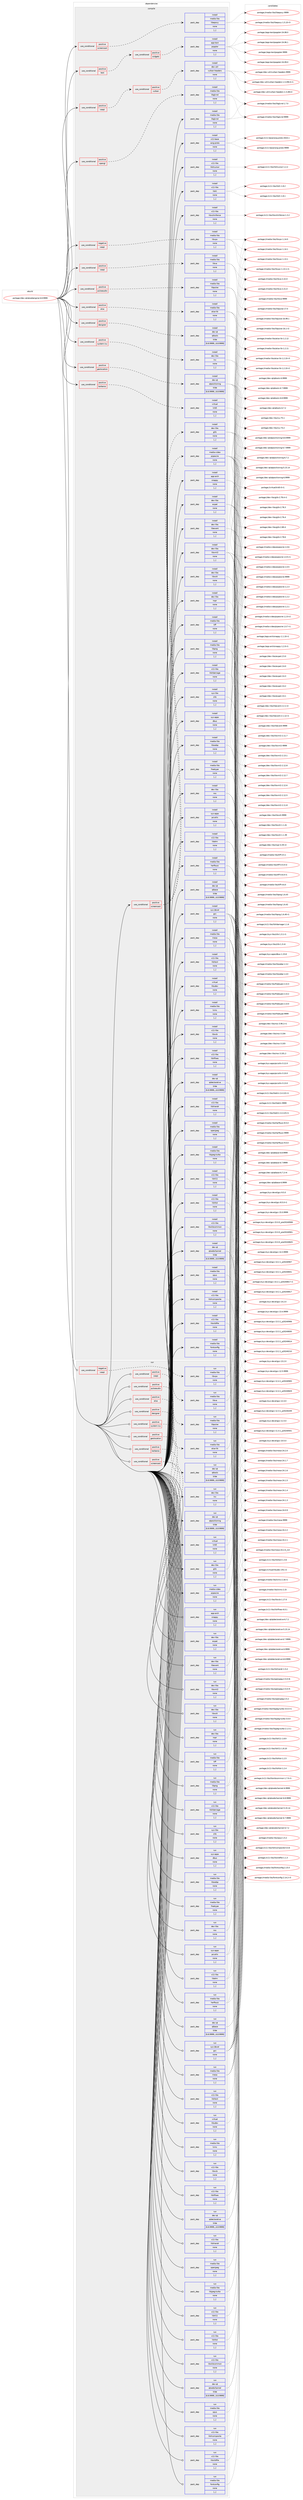 digraph prolog {

# *************
# Graph options
# *************

newrank=true;
concentrate=true;
compound=true;
graph [rankdir=LR,fontname=Helvetica,fontsize=10,ranksep=1.5];#, ranksep=2.5, nodesep=0.2];
edge  [arrowhead=vee];
node  [fontname=Helvetica,fontsize=10];

# **********
# The ebuild
# **********

subgraph cluster_leftcol {
color=gray;
label=<<i>ebuild</i>>;
id [label="portage://dev-qt/qtwebengine-6.8.9999", color=red, width=4, href="../dev-qt/qtwebengine-6.8.9999.svg"];
}

# ****************
# The dependencies
# ****************

subgraph cluster_midcol {
color=gray;
label=<<i>dependencies</i>>;
subgraph cluster_compile {
fillcolor="#eeeeee";
style=filled;
label=<<i>compile</i>>;
subgraph cond173299 {
dependency666915 [label=<<TABLE BORDER="0" CELLBORDER="1" CELLSPACING="0" CELLPADDING="4"><TR><TD ROWSPAN="3" CELLPADDING="10">use_conditional</TD></TR><TR><TD>negative</TD></TR><TR><TD>vaapi</TD></TR></TABLE>>, shape=none, color=red];
subgraph pack488749 {
dependency666916 [label=<<TABLE BORDER="0" CELLBORDER="1" CELLSPACING="0" CELLPADDING="4" WIDTH="220"><TR><TD ROWSPAN="6" CELLPADDING="30">pack_dep</TD></TR><TR><TD WIDTH="110">install</TD></TR><TR><TD>media-libs</TD></TR><TR><TD>libvpx</TD></TR><TR><TD>none</TD></TR><TR><TD>[,,]</TD></TR></TABLE>>, shape=none, color=blue];
}
dependency666915:e -> dependency666916:w [weight=20,style="dashed",arrowhead="vee"];
}
id:e -> dependency666915:w [weight=20,style="solid",arrowhead="vee"];
subgraph cond173300 {
dependency666917 [label=<<TABLE BORDER="0" CELLBORDER="1" CELLSPACING="0" CELLPADDING="4"><TR><TD ROWSPAN="3" CELLPADDING="10">use_conditional</TD></TR><TR><TD>positive</TD></TR><TR><TD>alsa</TD></TR></TABLE>>, shape=none, color=red];
subgraph pack488750 {
dependency666918 [label=<<TABLE BORDER="0" CELLBORDER="1" CELLSPACING="0" CELLPADDING="4" WIDTH="220"><TR><TD ROWSPAN="6" CELLPADDING="30">pack_dep</TD></TR><TR><TD WIDTH="110">install</TD></TR><TR><TD>media-libs</TD></TR><TR><TD>alsa-lib</TD></TR><TR><TD>none</TD></TR><TR><TD>[,,]</TD></TR></TABLE>>, shape=none, color=blue];
}
dependency666917:e -> dependency666918:w [weight=20,style="dashed",arrowhead="vee"];
}
id:e -> dependency666917:w [weight=20,style="solid",arrowhead="vee"];
subgraph cond173301 {
dependency666919 [label=<<TABLE BORDER="0" CELLBORDER="1" CELLSPACING="0" CELLPADDING="4"><TR><TD ROWSPAN="3" CELLPADDING="10">use_conditional</TD></TR><TR><TD>positive</TD></TR><TR><TD>designer</TD></TR></TABLE>>, shape=none, color=red];
subgraph pack488751 {
dependency666920 [label=<<TABLE BORDER="0" CELLBORDER="1" CELLSPACING="0" CELLPADDING="4" WIDTH="220"><TR><TD ROWSPAN="6" CELLPADDING="30">pack_dep</TD></TR><TR><TD WIDTH="110">install</TD></TR><TR><TD>dev-qt</TD></TR><TR><TD>qttools</TD></TR><TR><TD>tilde</TD></TR><TR><TD>[6.8.9999,,,6.8.9999]</TD></TR></TABLE>>, shape=none, color=blue];
}
dependency666919:e -> dependency666920:w [weight=20,style="dashed",arrowhead="vee"];
}
id:e -> dependency666919:w [weight=20,style="solid",arrowhead="vee"];
subgraph cond173302 {
dependency666921 [label=<<TABLE BORDER="0" CELLBORDER="1" CELLSPACING="0" CELLPADDING="4"><TR><TD ROWSPAN="3" CELLPADDING="10">use_conditional</TD></TR><TR><TD>positive</TD></TR><TR><TD>geolocation</TD></TR></TABLE>>, shape=none, color=red];
subgraph pack488752 {
dependency666922 [label=<<TABLE BORDER="0" CELLBORDER="1" CELLSPACING="0" CELLPADDING="4" WIDTH="220"><TR><TD ROWSPAN="6" CELLPADDING="30">pack_dep</TD></TR><TR><TD WIDTH="110">install</TD></TR><TR><TD>dev-qt</TD></TR><TR><TD>qtpositioning</TD></TR><TR><TD>tilde</TD></TR><TR><TD>[6.8.9999,,,6.8.9999]</TD></TR></TABLE>>, shape=none, color=blue];
}
dependency666921:e -> dependency666922:w [weight=20,style="dashed",arrowhead="vee"];
}
id:e -> dependency666921:w [weight=20,style="solid",arrowhead="vee"];
subgraph cond173303 {
dependency666923 [label=<<TABLE BORDER="0" CELLBORDER="1" CELLSPACING="0" CELLPADDING="4"><TR><TD ROWSPAN="3" CELLPADDING="10">use_conditional</TD></TR><TR><TD>positive</TD></TR><TR><TD>kerberos</TD></TR></TABLE>>, shape=none, color=red];
subgraph pack488753 {
dependency666924 [label=<<TABLE BORDER="0" CELLBORDER="1" CELLSPACING="0" CELLPADDING="4" WIDTH="220"><TR><TD ROWSPAN="6" CELLPADDING="30">pack_dep</TD></TR><TR><TD WIDTH="110">install</TD></TR><TR><TD>virtual</TD></TR><TR><TD>krb5</TD></TR><TR><TD>none</TD></TR><TR><TD>[,,]</TD></TR></TABLE>>, shape=none, color=blue];
}
dependency666923:e -> dependency666924:w [weight=20,style="dashed",arrowhead="vee"];
}
id:e -> dependency666923:w [weight=20,style="solid",arrowhead="vee"];
subgraph cond173304 {
dependency666925 [label=<<TABLE BORDER="0" CELLBORDER="1" CELLSPACING="0" CELLPADDING="4"><TR><TD ROWSPAN="3" CELLPADDING="10">use_conditional</TD></TR><TR><TD>positive</TD></TR><TR><TD>opengl</TD></TR></TABLE>>, shape=none, color=red];
subgraph pack488754 {
dependency666926 [label=<<TABLE BORDER="0" CELLBORDER="1" CELLSPACING="0" CELLPADDING="4" WIDTH="220"><TR><TD ROWSPAN="6" CELLPADDING="30">pack_dep</TD></TR><TR><TD WIDTH="110">install</TD></TR><TR><TD>media-libs</TD></TR><TR><TD>libglvnd</TD></TR><TR><TD>none</TD></TR><TR><TD>[,,]</TD></TR></TABLE>>, shape=none, color=blue];
}
dependency666925:e -> dependency666926:w [weight=20,style="dashed",arrowhead="vee"];
}
id:e -> dependency666925:w [weight=20,style="solid",arrowhead="vee"];
subgraph cond173305 {
dependency666927 [label=<<TABLE BORDER="0" CELLBORDER="1" CELLSPACING="0" CELLPADDING="4"><TR><TD ROWSPAN="3" CELLPADDING="10">use_conditional</TD></TR><TR><TD>positive</TD></TR><TR><TD>pulseaudio</TD></TR></TABLE>>, shape=none, color=red];
subgraph pack488755 {
dependency666928 [label=<<TABLE BORDER="0" CELLBORDER="1" CELLSPACING="0" CELLPADDING="4" WIDTH="220"><TR><TD ROWSPAN="6" CELLPADDING="30">pack_dep</TD></TR><TR><TD WIDTH="110">install</TD></TR><TR><TD>media-libs</TD></TR><TR><TD>libpulse</TD></TR><TR><TD>none</TD></TR><TR><TD>[,,]</TD></TR></TABLE>>, shape=none, color=blue];
}
dependency666927:e -> dependency666928:w [weight=20,style="dashed",arrowhead="vee"];
}
id:e -> dependency666927:w [weight=20,style="solid",arrowhead="vee"];
subgraph cond173306 {
dependency666929 [label=<<TABLE BORDER="0" CELLBORDER="1" CELLSPACING="0" CELLPADDING="4"><TR><TD ROWSPAN="3" CELLPADDING="10">use_conditional</TD></TR><TR><TD>positive</TD></TR><TR><TD>screencast</TD></TR></TABLE>>, shape=none, color=red];
subgraph pack488756 {
dependency666930 [label=<<TABLE BORDER="0" CELLBORDER="1" CELLSPACING="0" CELLPADDING="4" WIDTH="220"><TR><TD ROWSPAN="6" CELLPADDING="30">pack_dep</TD></TR><TR><TD WIDTH="110">install</TD></TR><TR><TD>dev-libs</TD></TR><TR><TD>glib</TD></TR><TR><TD>none</TD></TR><TR><TD>[,,]</TD></TR></TABLE>>, shape=none, color=blue];
}
dependency666929:e -> dependency666930:w [weight=20,style="dashed",arrowhead="vee"];
subgraph pack488757 {
dependency666931 [label=<<TABLE BORDER="0" CELLBORDER="1" CELLSPACING="0" CELLPADDING="4" WIDTH="220"><TR><TD ROWSPAN="6" CELLPADDING="30">pack_dep</TD></TR><TR><TD WIDTH="110">install</TD></TR><TR><TD>media-video</TD></TR><TR><TD>pipewire</TD></TR><TR><TD>none</TD></TR><TR><TD>[,,]</TD></TR></TABLE>>, shape=none, color=blue];
}
dependency666929:e -> dependency666931:w [weight=20,style="dashed",arrowhead="vee"];
}
id:e -> dependency666929:w [weight=20,style="solid",arrowhead="vee"];
subgraph cond173307 {
dependency666932 [label=<<TABLE BORDER="0" CELLBORDER="1" CELLSPACING="0" CELLPADDING="4"><TR><TD ROWSPAN="3" CELLPADDING="10">use_conditional</TD></TR><TR><TD>positive</TD></TR><TR><TD>screencast</TD></TR></TABLE>>, shape=none, color=red];
subgraph pack488758 {
dependency666933 [label=<<TABLE BORDER="0" CELLBORDER="1" CELLSPACING="0" CELLPADDING="4" WIDTH="220"><TR><TD ROWSPAN="6" CELLPADDING="30">pack_dep</TD></TR><TR><TD WIDTH="110">install</TD></TR><TR><TD>media-libs</TD></TR><TR><TD>libepoxy</TD></TR><TR><TD>none</TD></TR><TR><TD>[,,]</TD></TR></TABLE>>, shape=none, color=blue];
}
dependency666932:e -> dependency666933:w [weight=20,style="dashed",arrowhead="vee"];
}
id:e -> dependency666932:w [weight=20,style="solid",arrowhead="vee"];
subgraph cond173308 {
dependency666934 [label=<<TABLE BORDER="0" CELLBORDER="1" CELLSPACING="0" CELLPADDING="4"><TR><TD ROWSPAN="3" CELLPADDING="10">use_conditional</TD></TR><TR><TD>positive</TD></TR><TR><TD>system-icu</TD></TR></TABLE>>, shape=none, color=red];
subgraph pack488759 {
dependency666935 [label=<<TABLE BORDER="0" CELLBORDER="1" CELLSPACING="0" CELLPADDING="4" WIDTH="220"><TR><TD ROWSPAN="6" CELLPADDING="30">pack_dep</TD></TR><TR><TD WIDTH="110">install</TD></TR><TR><TD>dev-libs</TD></TR><TR><TD>icu</TD></TR><TR><TD>none</TD></TR><TR><TD>[,,]</TD></TR></TABLE>>, shape=none, color=blue];
}
dependency666934:e -> dependency666935:w [weight=20,style="dashed",arrowhead="vee"];
}
id:e -> dependency666934:w [weight=20,style="solid",arrowhead="vee"];
subgraph cond173309 {
dependency666936 [label=<<TABLE BORDER="0" CELLBORDER="1" CELLSPACING="0" CELLPADDING="4"><TR><TD ROWSPAN="3" CELLPADDING="10">use_conditional</TD></TR><TR><TD>positive</TD></TR><TR><TD>test</TD></TR></TABLE>>, shape=none, color=red];
subgraph cond173310 {
dependency666937 [label=<<TABLE BORDER="0" CELLBORDER="1" CELLSPACING="0" CELLPADDING="4"><TR><TD ROWSPAN="3" CELLPADDING="10">use_conditional</TD></TR><TR><TD>positive</TD></TR><TR><TD>widgets</TD></TR></TABLE>>, shape=none, color=red];
subgraph pack488760 {
dependency666938 [label=<<TABLE BORDER="0" CELLBORDER="1" CELLSPACING="0" CELLPADDING="4" WIDTH="220"><TR><TD ROWSPAN="6" CELLPADDING="30">pack_dep</TD></TR><TR><TD WIDTH="110">install</TD></TR><TR><TD>app-text</TD></TR><TR><TD>poppler</TD></TR><TR><TD>none</TD></TR><TR><TD>[,,]</TD></TR></TABLE>>, shape=none, color=blue];
}
dependency666937:e -> dependency666938:w [weight=20,style="dashed",arrowhead="vee"];
}
dependency666936:e -> dependency666937:w [weight=20,style="dashed",arrowhead="vee"];
}
id:e -> dependency666936:w [weight=20,style="solid",arrowhead="vee"];
subgraph cond173311 {
dependency666939 [label=<<TABLE BORDER="0" CELLBORDER="1" CELLSPACING="0" CELLPADDING="4"><TR><TD ROWSPAN="3" CELLPADDING="10">use_conditional</TD></TR><TR><TD>positive</TD></TR><TR><TD>vaapi</TD></TR></TABLE>>, shape=none, color=red];
subgraph cond173312 {
dependency666940 [label=<<TABLE BORDER="0" CELLBORDER="1" CELLSPACING="0" CELLPADDING="4"><TR><TD ROWSPAN="3" CELLPADDING="10">use_conditional</TD></TR><TR><TD>positive</TD></TR><TR><TD>vulkan</TD></TR></TABLE>>, shape=none, color=red];
subgraph pack488761 {
dependency666941 [label=<<TABLE BORDER="0" CELLBORDER="1" CELLSPACING="0" CELLPADDING="4" WIDTH="220"><TR><TD ROWSPAN="6" CELLPADDING="30">pack_dep</TD></TR><TR><TD WIDTH="110">install</TD></TR><TR><TD>dev-util</TD></TR><TR><TD>vulkan-headers</TD></TR><TR><TD>none</TD></TR><TR><TD>[,,]</TD></TR></TABLE>>, shape=none, color=blue];
}
dependency666940:e -> dependency666941:w [weight=20,style="dashed",arrowhead="vee"];
}
dependency666939:e -> dependency666940:w [weight=20,style="dashed",arrowhead="vee"];
}
id:e -> dependency666939:w [weight=20,style="solid",arrowhead="vee"];
subgraph cond173313 {
dependency666942 [label=<<TABLE BORDER="0" CELLBORDER="1" CELLSPACING="0" CELLPADDING="4"><TR><TD ROWSPAN="3" CELLPADDING="10">use_conditional</TD></TR><TR><TD>positive</TD></TR><TR><TD>vaapi</TD></TR></TABLE>>, shape=none, color=red];
subgraph pack488762 {
dependency666943 [label=<<TABLE BORDER="0" CELLBORDER="1" CELLSPACING="0" CELLPADDING="4" WIDTH="220"><TR><TD ROWSPAN="6" CELLPADDING="30">pack_dep</TD></TR><TR><TD WIDTH="110">install</TD></TR><TR><TD>media-libs</TD></TR><TR><TD>libva</TD></TR><TR><TD>none</TD></TR><TR><TD>[,,]</TD></TR></TABLE>>, shape=none, color=blue];
}
dependency666942:e -> dependency666943:w [weight=20,style="dashed",arrowhead="vee"];
}
id:e -> dependency666942:w [weight=20,style="solid",arrowhead="vee"];
subgraph pack488763 {
dependency666944 [label=<<TABLE BORDER="0" CELLBORDER="1" CELLSPACING="0" CELLPADDING="4" WIDTH="220"><TR><TD ROWSPAN="6" CELLPADDING="30">pack_dep</TD></TR><TR><TD WIDTH="110">install</TD></TR><TR><TD>app-arch</TD></TR><TR><TD>snappy</TD></TR><TR><TD>none</TD></TR><TR><TD>[,,]</TD></TR></TABLE>>, shape=none, color=blue];
}
id:e -> dependency666944:w [weight=20,style="solid",arrowhead="vee"];
subgraph pack488764 {
dependency666945 [label=<<TABLE BORDER="0" CELLBORDER="1" CELLSPACING="0" CELLPADDING="4" WIDTH="220"><TR><TD ROWSPAN="6" CELLPADDING="30">pack_dep</TD></TR><TR><TD WIDTH="110">install</TD></TR><TR><TD>dev-libs</TD></TR><TR><TD>expat</TD></TR><TR><TD>none</TD></TR><TR><TD>[,,]</TD></TR></TABLE>>, shape=none, color=blue];
}
id:e -> dependency666945:w [weight=20,style="solid",arrowhead="vee"];
subgraph pack488765 {
dependency666946 [label=<<TABLE BORDER="0" CELLBORDER="1" CELLSPACING="0" CELLPADDING="4" WIDTH="220"><TR><TD ROWSPAN="6" CELLPADDING="30">pack_dep</TD></TR><TR><TD WIDTH="110">install</TD></TR><TR><TD>dev-libs</TD></TR><TR><TD>libevent</TD></TR><TR><TD>none</TD></TR><TR><TD>[,,]</TD></TR></TABLE>>, shape=none, color=blue];
}
id:e -> dependency666946:w [weight=20,style="solid",arrowhead="vee"];
subgraph pack488766 {
dependency666947 [label=<<TABLE BORDER="0" CELLBORDER="1" CELLSPACING="0" CELLPADDING="4" WIDTH="220"><TR><TD ROWSPAN="6" CELLPADDING="30">pack_dep</TD></TR><TR><TD WIDTH="110">install</TD></TR><TR><TD>dev-libs</TD></TR><TR><TD>libxml2</TD></TR><TR><TD>none</TD></TR><TR><TD>[,,]</TD></TR></TABLE>>, shape=none, color=blue];
}
id:e -> dependency666947:w [weight=20,style="solid",arrowhead="vee"];
subgraph pack488767 {
dependency666948 [label=<<TABLE BORDER="0" CELLBORDER="1" CELLSPACING="0" CELLPADDING="4" WIDTH="220"><TR><TD ROWSPAN="6" CELLPADDING="30">pack_dep</TD></TR><TR><TD WIDTH="110">install</TD></TR><TR><TD>dev-libs</TD></TR><TR><TD>libxslt</TD></TR><TR><TD>none</TD></TR><TR><TD>[,,]</TD></TR></TABLE>>, shape=none, color=blue];
}
id:e -> dependency666948:w [weight=20,style="solid",arrowhead="vee"];
subgraph pack488768 {
dependency666949 [label=<<TABLE BORDER="0" CELLBORDER="1" CELLSPACING="0" CELLPADDING="4" WIDTH="220"><TR><TD ROWSPAN="6" CELLPADDING="30">pack_dep</TD></TR><TR><TD WIDTH="110">install</TD></TR><TR><TD>dev-libs</TD></TR><TR><TD>nspr</TD></TR><TR><TD>none</TD></TR><TR><TD>[,,]</TD></TR></TABLE>>, shape=none, color=blue];
}
id:e -> dependency666949:w [weight=20,style="solid",arrowhead="vee"];
subgraph pack488769 {
dependency666950 [label=<<TABLE BORDER="0" CELLBORDER="1" CELLSPACING="0" CELLPADDING="4" WIDTH="220"><TR><TD ROWSPAN="6" CELLPADDING="30">pack_dep</TD></TR><TR><TD WIDTH="110">install</TD></TR><TR><TD>dev-libs</TD></TR><TR><TD>nss</TD></TR><TR><TD>none</TD></TR><TR><TD>[,,]</TD></TR></TABLE>>, shape=none, color=blue];
}
id:e -> dependency666950:w [weight=20,style="solid",arrowhead="vee"];
subgraph pack488770 {
dependency666951 [label=<<TABLE BORDER="0" CELLBORDER="1" CELLSPACING="0" CELLPADDING="4" WIDTH="220"><TR><TD ROWSPAN="6" CELLPADDING="30">pack_dep</TD></TR><TR><TD WIDTH="110">install</TD></TR><TR><TD>dev-qt</TD></TR><TR><TD>qtbase</TD></TR><TR><TD>tilde</TD></TR><TR><TD>[6.8.9999,,,6.8.9999]</TD></TR></TABLE>>, shape=none, color=blue];
}
id:e -> dependency666951:w [weight=20,style="solid",arrowhead="vee"];
subgraph pack488771 {
dependency666952 [label=<<TABLE BORDER="0" CELLBORDER="1" CELLSPACING="0" CELLPADDING="4" WIDTH="220"><TR><TD ROWSPAN="6" CELLPADDING="30">pack_dep</TD></TR><TR><TD WIDTH="110">install</TD></TR><TR><TD>dev-qt</TD></TR><TR><TD>qtdeclarative</TD></TR><TR><TD>tilde</TD></TR><TR><TD>[6.8.9999,,,6.8.9999]</TD></TR></TABLE>>, shape=none, color=blue];
}
id:e -> dependency666952:w [weight=20,style="solid",arrowhead="vee"];
subgraph pack488772 {
dependency666953 [label=<<TABLE BORDER="0" CELLBORDER="1" CELLSPACING="0" CELLPADDING="4" WIDTH="220"><TR><TD ROWSPAN="6" CELLPADDING="30">pack_dep</TD></TR><TR><TD WIDTH="110">install</TD></TR><TR><TD>dev-qt</TD></TR><TR><TD>qtwebchannel</TD></TR><TR><TD>tilde</TD></TR><TR><TD>[6.8.9999,,,6.8.9999]</TD></TR></TABLE>>, shape=none, color=blue];
}
id:e -> dependency666953:w [weight=20,style="solid",arrowhead="vee"];
subgraph pack488773 {
dependency666954 [label=<<TABLE BORDER="0" CELLBORDER="1" CELLSPACING="0" CELLPADDING="4" WIDTH="220"><TR><TD ROWSPAN="6" CELLPADDING="30">pack_dep</TD></TR><TR><TD WIDTH="110">install</TD></TR><TR><TD>media-libs</TD></TR><TR><TD>fontconfig</TD></TR><TR><TD>none</TD></TR><TR><TD>[,,]</TD></TR></TABLE>>, shape=none, color=blue];
}
id:e -> dependency666954:w [weight=20,style="solid",arrowhead="vee"];
subgraph pack488774 {
dependency666955 [label=<<TABLE BORDER="0" CELLBORDER="1" CELLSPACING="0" CELLPADDING="4" WIDTH="220"><TR><TD ROWSPAN="6" CELLPADDING="30">pack_dep</TD></TR><TR><TD WIDTH="110">install</TD></TR><TR><TD>media-libs</TD></TR><TR><TD>freetype</TD></TR><TR><TD>none</TD></TR><TR><TD>[,,]</TD></TR></TABLE>>, shape=none, color=blue];
}
id:e -> dependency666955:w [weight=20,style="solid",arrowhead="vee"];
subgraph pack488775 {
dependency666956 [label=<<TABLE BORDER="0" CELLBORDER="1" CELLSPACING="0" CELLPADDING="4" WIDTH="220"><TR><TD ROWSPAN="6" CELLPADDING="30">pack_dep</TD></TR><TR><TD WIDTH="110">install</TD></TR><TR><TD>media-libs</TD></TR><TR><TD>harfbuzz</TD></TR><TR><TD>none</TD></TR><TR><TD>[,,]</TD></TR></TABLE>>, shape=none, color=blue];
}
id:e -> dependency666956:w [weight=20,style="solid",arrowhead="vee"];
subgraph pack488776 {
dependency666957 [label=<<TABLE BORDER="0" CELLBORDER="1" CELLSPACING="0" CELLPADDING="4" WIDTH="220"><TR><TD ROWSPAN="6" CELLPADDING="30">pack_dep</TD></TR><TR><TD WIDTH="110">install</TD></TR><TR><TD>media-libs</TD></TR><TR><TD>lcms</TD></TR><TR><TD>none</TD></TR><TR><TD>[,,]</TD></TR></TABLE>>, shape=none, color=blue];
}
id:e -> dependency666957:w [weight=20,style="solid",arrowhead="vee"];
subgraph pack488777 {
dependency666958 [label=<<TABLE BORDER="0" CELLBORDER="1" CELLSPACING="0" CELLPADDING="4" WIDTH="220"><TR><TD ROWSPAN="6" CELLPADDING="30">pack_dep</TD></TR><TR><TD WIDTH="110">install</TD></TR><TR><TD>media-libs</TD></TR><TR><TD>libglvnd</TD></TR><TR><TD>none</TD></TR><TR><TD>[,,]</TD></TR></TABLE>>, shape=none, color=blue];
}
id:e -> dependency666958:w [weight=20,style="solid",arrowhead="vee"];
subgraph pack488778 {
dependency666959 [label=<<TABLE BORDER="0" CELLBORDER="1" CELLSPACING="0" CELLPADDING="4" WIDTH="220"><TR><TD ROWSPAN="6" CELLPADDING="30">pack_dep</TD></TR><TR><TD WIDTH="110">install</TD></TR><TR><TD>media-libs</TD></TR><TR><TD>libjpeg-turbo</TD></TR><TR><TD>none</TD></TR><TR><TD>[,,]</TD></TR></TABLE>>, shape=none, color=blue];
}
id:e -> dependency666959:w [weight=20,style="solid",arrowhead="vee"];
subgraph pack488779 {
dependency666960 [label=<<TABLE BORDER="0" CELLBORDER="1" CELLSPACING="0" CELLPADDING="4" WIDTH="220"><TR><TD ROWSPAN="6" CELLPADDING="30">pack_dep</TD></TR><TR><TD WIDTH="110">install</TD></TR><TR><TD>media-libs</TD></TR><TR><TD>libpng</TD></TR><TR><TD>none</TD></TR><TR><TD>[,,]</TD></TR></TABLE>>, shape=none, color=blue];
}
id:e -> dependency666960:w [weight=20,style="solid",arrowhead="vee"];
subgraph pack488780 {
dependency666961 [label=<<TABLE BORDER="0" CELLBORDER="1" CELLSPACING="0" CELLPADDING="4" WIDTH="220"><TR><TD ROWSPAN="6" CELLPADDING="30">pack_dep</TD></TR><TR><TD WIDTH="110">install</TD></TR><TR><TD>media-libs</TD></TR><TR><TD>libwebp</TD></TR><TR><TD>none</TD></TR><TR><TD>[,,]</TD></TR></TABLE>>, shape=none, color=blue];
}
id:e -> dependency666961:w [weight=20,style="solid",arrowhead="vee"];
subgraph pack488781 {
dependency666962 [label=<<TABLE BORDER="0" CELLBORDER="1" CELLSPACING="0" CELLPADDING="4" WIDTH="220"><TR><TD ROWSPAN="6" CELLPADDING="30">pack_dep</TD></TR><TR><TD WIDTH="110">install</TD></TR><TR><TD>media-libs</TD></TR><TR><TD>mesa</TD></TR><TR><TD>none</TD></TR><TR><TD>[,,]</TD></TR></TABLE>>, shape=none, color=blue];
}
id:e -> dependency666962:w [weight=20,style="solid",arrowhead="vee"];
subgraph pack488782 {
dependency666963 [label=<<TABLE BORDER="0" CELLBORDER="1" CELLSPACING="0" CELLPADDING="4" WIDTH="220"><TR><TD ROWSPAN="6" CELLPADDING="30">pack_dep</TD></TR><TR><TD WIDTH="110">install</TD></TR><TR><TD>media-libs</TD></TR><TR><TD>openjpeg</TD></TR><TR><TD>none</TD></TR><TR><TD>[,,]</TD></TR></TABLE>>, shape=none, color=blue];
}
id:e -> dependency666963:w [weight=20,style="solid",arrowhead="vee"];
subgraph pack488783 {
dependency666964 [label=<<TABLE BORDER="0" CELLBORDER="1" CELLSPACING="0" CELLPADDING="4" WIDTH="220"><TR><TD ROWSPAN="6" CELLPADDING="30">pack_dep</TD></TR><TR><TD WIDTH="110">install</TD></TR><TR><TD>media-libs</TD></TR><TR><TD>opus</TD></TR><TR><TD>none</TD></TR><TR><TD>[,,]</TD></TR></TABLE>>, shape=none, color=blue];
}
id:e -> dependency666964:w [weight=20,style="solid",arrowhead="vee"];
subgraph pack488784 {
dependency666965 [label=<<TABLE BORDER="0" CELLBORDER="1" CELLSPACING="0" CELLPADDING="4" WIDTH="220"><TR><TD ROWSPAN="6" CELLPADDING="30">pack_dep</TD></TR><TR><TD WIDTH="110">install</TD></TR><TR><TD>media-libs</TD></TR><TR><TD>tiff</TD></TR><TR><TD>none</TD></TR><TR><TD>[,,]</TD></TR></TABLE>>, shape=none, color=blue];
}
id:e -> dependency666965:w [weight=20,style="solid",arrowhead="vee"];
subgraph pack488785 {
dependency666966 [label=<<TABLE BORDER="0" CELLBORDER="1" CELLSPACING="0" CELLPADDING="4" WIDTH="220"><TR><TD ROWSPAN="6" CELLPADDING="30">pack_dep</TD></TR><TR><TD WIDTH="110">install</TD></TR><TR><TD>sys-apps</TD></TR><TR><TD>dbus</TD></TR><TR><TD>none</TD></TR><TR><TD>[,,]</TD></TR></TABLE>>, shape=none, color=blue];
}
id:e -> dependency666966:w [weight=20,style="solid",arrowhead="vee"];
subgraph pack488786 {
dependency666967 [label=<<TABLE BORDER="0" CELLBORDER="1" CELLSPACING="0" CELLPADDING="4" WIDTH="220"><TR><TD ROWSPAN="6" CELLPADDING="30">pack_dep</TD></TR><TR><TD WIDTH="110">install</TD></TR><TR><TD>sys-apps</TD></TR><TR><TD>pciutils</TD></TR><TR><TD>none</TD></TR><TR><TD>[,,]</TD></TR></TABLE>>, shape=none, color=blue];
}
id:e -> dependency666967:w [weight=20,style="solid",arrowhead="vee"];
subgraph pack488787 {
dependency666968 [label=<<TABLE BORDER="0" CELLBORDER="1" CELLSPACING="0" CELLPADDING="4" WIDTH="220"><TR><TD ROWSPAN="6" CELLPADDING="30">pack_dep</TD></TR><TR><TD WIDTH="110">install</TD></TR><TR><TD>sys-devel</TD></TR><TR><TD>gcc</TD></TR><TR><TD>none</TD></TR><TR><TD>[,,]</TD></TR></TABLE>>, shape=none, color=blue];
}
id:e -> dependency666968:w [weight=20,style="solid",arrowhead="vee"];
subgraph pack488788 {
dependency666969 [label=<<TABLE BORDER="0" CELLBORDER="1" CELLSPACING="0" CELLPADDING="4" WIDTH="220"><TR><TD ROWSPAN="6" CELLPADDING="30">pack_dep</TD></TR><TR><TD WIDTH="110">install</TD></TR><TR><TD>sys-libs</TD></TR><TR><TD>zlib</TD></TR><TR><TD>none</TD></TR><TR><TD>[,,]</TD></TR></TABLE>>, shape=none, color=blue];
}
id:e -> dependency666969:w [weight=20,style="solid",arrowhead="vee"];
subgraph pack488789 {
dependency666970 [label=<<TABLE BORDER="0" CELLBORDER="1" CELLSPACING="0" CELLPADDING="4" WIDTH="220"><TR><TD ROWSPAN="6" CELLPADDING="30">pack_dep</TD></TR><TR><TD WIDTH="110">install</TD></TR><TR><TD>virtual</TD></TR><TR><TD>libudev</TD></TR><TR><TD>none</TD></TR><TR><TD>[,,]</TD></TR></TABLE>>, shape=none, color=blue];
}
id:e -> dependency666970:w [weight=20,style="solid",arrowhead="vee"];
subgraph pack488790 {
dependency666971 [label=<<TABLE BORDER="0" CELLBORDER="1" CELLSPACING="0" CELLPADDING="4" WIDTH="220"><TR><TD ROWSPAN="6" CELLPADDING="30">pack_dep</TD></TR><TR><TD WIDTH="110">install</TD></TR><TR><TD>x11-base</TD></TR><TR><TD>xorg-proto</TD></TR><TR><TD>none</TD></TR><TR><TD>[,,]</TD></TR></TABLE>>, shape=none, color=blue];
}
id:e -> dependency666971:w [weight=20,style="solid",arrowhead="vee"];
subgraph pack488791 {
dependency666972 [label=<<TABLE BORDER="0" CELLBORDER="1" CELLSPACING="0" CELLPADDING="4" WIDTH="220"><TR><TD ROWSPAN="6" CELLPADDING="30">pack_dep</TD></TR><TR><TD WIDTH="110">install</TD></TR><TR><TD>x11-libs</TD></TR><TR><TD>libX11</TD></TR><TR><TD>none</TD></TR><TR><TD>[,,]</TD></TR></TABLE>>, shape=none, color=blue];
}
id:e -> dependency666972:w [weight=20,style="solid",arrowhead="vee"];
subgraph pack488792 {
dependency666973 [label=<<TABLE BORDER="0" CELLBORDER="1" CELLSPACING="0" CELLPADDING="4" WIDTH="220"><TR><TD ROWSPAN="6" CELLPADDING="30">pack_dep</TD></TR><TR><TD WIDTH="110">install</TD></TR><TR><TD>x11-libs</TD></TR><TR><TD>libXcomposite</TD></TR><TR><TD>none</TD></TR><TR><TD>[,,]</TD></TR></TABLE>>, shape=none, color=blue];
}
id:e -> dependency666973:w [weight=20,style="solid",arrowhead="vee"];
subgraph pack488793 {
dependency666974 [label=<<TABLE BORDER="0" CELLBORDER="1" CELLSPACING="0" CELLPADDING="4" WIDTH="220"><TR><TD ROWSPAN="6" CELLPADDING="30">pack_dep</TD></TR><TR><TD WIDTH="110">install</TD></TR><TR><TD>x11-libs</TD></TR><TR><TD>libXcursor</TD></TR><TR><TD>none</TD></TR><TR><TD>[,,]</TD></TR></TABLE>>, shape=none, color=blue];
}
id:e -> dependency666974:w [weight=20,style="solid",arrowhead="vee"];
subgraph pack488794 {
dependency666975 [label=<<TABLE BORDER="0" CELLBORDER="1" CELLSPACING="0" CELLPADDING="4" WIDTH="220"><TR><TD ROWSPAN="6" CELLPADDING="30">pack_dep</TD></TR><TR><TD WIDTH="110">install</TD></TR><TR><TD>x11-libs</TD></TR><TR><TD>libXdamage</TD></TR><TR><TD>none</TD></TR><TR><TD>[,,]</TD></TR></TABLE>>, shape=none, color=blue];
}
id:e -> dependency666975:w [weight=20,style="solid",arrowhead="vee"];
subgraph pack488795 {
dependency666976 [label=<<TABLE BORDER="0" CELLBORDER="1" CELLSPACING="0" CELLPADDING="4" WIDTH="220"><TR><TD ROWSPAN="6" CELLPADDING="30">pack_dep</TD></TR><TR><TD WIDTH="110">install</TD></TR><TR><TD>x11-libs</TD></TR><TR><TD>libXext</TD></TR><TR><TD>none</TD></TR><TR><TD>[,,]</TD></TR></TABLE>>, shape=none, color=blue];
}
id:e -> dependency666976:w [weight=20,style="solid",arrowhead="vee"];
subgraph pack488796 {
dependency666977 [label=<<TABLE BORDER="0" CELLBORDER="1" CELLSPACING="0" CELLPADDING="4" WIDTH="220"><TR><TD ROWSPAN="6" CELLPADDING="30">pack_dep</TD></TR><TR><TD WIDTH="110">install</TD></TR><TR><TD>x11-libs</TD></TR><TR><TD>libXfixes</TD></TR><TR><TD>none</TD></TR><TR><TD>[,,]</TD></TR></TABLE>>, shape=none, color=blue];
}
id:e -> dependency666977:w [weight=20,style="solid",arrowhead="vee"];
subgraph pack488797 {
dependency666978 [label=<<TABLE BORDER="0" CELLBORDER="1" CELLSPACING="0" CELLPADDING="4" WIDTH="220"><TR><TD ROWSPAN="6" CELLPADDING="30">pack_dep</TD></TR><TR><TD WIDTH="110">install</TD></TR><TR><TD>x11-libs</TD></TR><TR><TD>libXi</TD></TR><TR><TD>none</TD></TR><TR><TD>[,,]</TD></TR></TABLE>>, shape=none, color=blue];
}
id:e -> dependency666978:w [weight=20,style="solid",arrowhead="vee"];
subgraph pack488798 {
dependency666979 [label=<<TABLE BORDER="0" CELLBORDER="1" CELLSPACING="0" CELLPADDING="4" WIDTH="220"><TR><TD ROWSPAN="6" CELLPADDING="30">pack_dep</TD></TR><TR><TD WIDTH="110">install</TD></TR><TR><TD>x11-libs</TD></TR><TR><TD>libXrandr</TD></TR><TR><TD>none</TD></TR><TR><TD>[,,]</TD></TR></TABLE>>, shape=none, color=blue];
}
id:e -> dependency666979:w [weight=20,style="solid",arrowhead="vee"];
subgraph pack488799 {
dependency666980 [label=<<TABLE BORDER="0" CELLBORDER="1" CELLSPACING="0" CELLPADDING="4" WIDTH="220"><TR><TD ROWSPAN="6" CELLPADDING="30">pack_dep</TD></TR><TR><TD WIDTH="110">install</TD></TR><TR><TD>x11-libs</TD></TR><TR><TD>libXtst</TD></TR><TR><TD>none</TD></TR><TR><TD>[,,]</TD></TR></TABLE>>, shape=none, color=blue];
}
id:e -> dependency666980:w [weight=20,style="solid",arrowhead="vee"];
subgraph pack488800 {
dependency666981 [label=<<TABLE BORDER="0" CELLBORDER="1" CELLSPACING="0" CELLPADDING="4" WIDTH="220"><TR><TD ROWSPAN="6" CELLPADDING="30">pack_dep</TD></TR><TR><TD WIDTH="110">install</TD></TR><TR><TD>x11-libs</TD></TR><TR><TD>libdrm</TD></TR><TR><TD>none</TD></TR><TR><TD>[,,]</TD></TR></TABLE>>, shape=none, color=blue];
}
id:e -> dependency666981:w [weight=20,style="solid",arrowhead="vee"];
subgraph pack488801 {
dependency666982 [label=<<TABLE BORDER="0" CELLBORDER="1" CELLSPACING="0" CELLPADDING="4" WIDTH="220"><TR><TD ROWSPAN="6" CELLPADDING="30">pack_dep</TD></TR><TR><TD WIDTH="110">install</TD></TR><TR><TD>x11-libs</TD></TR><TR><TD>libxcb</TD></TR><TR><TD>none</TD></TR><TR><TD>[,,]</TD></TR></TABLE>>, shape=none, color=blue];
}
id:e -> dependency666982:w [weight=20,style="solid",arrowhead="vee"];
subgraph pack488802 {
dependency666983 [label=<<TABLE BORDER="0" CELLBORDER="1" CELLSPACING="0" CELLPADDING="4" WIDTH="220"><TR><TD ROWSPAN="6" CELLPADDING="30">pack_dep</TD></TR><TR><TD WIDTH="110">install</TD></TR><TR><TD>x11-libs</TD></TR><TR><TD>libxkbcommon</TD></TR><TR><TD>none</TD></TR><TR><TD>[,,]</TD></TR></TABLE>>, shape=none, color=blue];
}
id:e -> dependency666983:w [weight=20,style="solid",arrowhead="vee"];
subgraph pack488803 {
dependency666984 [label=<<TABLE BORDER="0" CELLBORDER="1" CELLSPACING="0" CELLPADDING="4" WIDTH="220"><TR><TD ROWSPAN="6" CELLPADDING="30">pack_dep</TD></TR><TR><TD WIDTH="110">install</TD></TR><TR><TD>x11-libs</TD></TR><TR><TD>libxkbfile</TD></TR><TR><TD>none</TD></TR><TR><TD>[,,]</TD></TR></TABLE>>, shape=none, color=blue];
}
id:e -> dependency666984:w [weight=20,style="solid",arrowhead="vee"];
subgraph pack488804 {
dependency666985 [label=<<TABLE BORDER="0" CELLBORDER="1" CELLSPACING="0" CELLPADDING="4" WIDTH="220"><TR><TD ROWSPAN="6" CELLPADDING="30">pack_dep</TD></TR><TR><TD WIDTH="110">install</TD></TR><TR><TD>x11-libs</TD></TR><TR><TD>libxshmfence</TD></TR><TR><TD>none</TD></TR><TR><TD>[,,]</TD></TR></TABLE>>, shape=none, color=blue];
}
id:e -> dependency666985:w [weight=20,style="solid",arrowhead="vee"];
}
subgraph cluster_compileandrun {
fillcolor="#eeeeee";
style=filled;
label=<<i>compile and run</i>>;
}
subgraph cluster_run {
fillcolor="#eeeeee";
style=filled;
label=<<i>run</i>>;
subgraph cond173314 {
dependency666986 [label=<<TABLE BORDER="0" CELLBORDER="1" CELLSPACING="0" CELLPADDING="4"><TR><TD ROWSPAN="3" CELLPADDING="10">use_conditional</TD></TR><TR><TD>negative</TD></TR><TR><TD>vaapi</TD></TR></TABLE>>, shape=none, color=red];
subgraph pack488805 {
dependency666987 [label=<<TABLE BORDER="0" CELLBORDER="1" CELLSPACING="0" CELLPADDING="4" WIDTH="220"><TR><TD ROWSPAN="6" CELLPADDING="30">pack_dep</TD></TR><TR><TD WIDTH="110">run</TD></TR><TR><TD>media-libs</TD></TR><TR><TD>libvpx</TD></TR><TR><TD>none</TD></TR><TR><TD>[,,]</TD></TR></TABLE>>, shape=none, color=blue];
}
dependency666986:e -> dependency666987:w [weight=20,style="dashed",arrowhead="vee"];
}
id:e -> dependency666986:w [weight=20,style="solid",arrowhead="odot"];
subgraph cond173315 {
dependency666988 [label=<<TABLE BORDER="0" CELLBORDER="1" CELLSPACING="0" CELLPADDING="4"><TR><TD ROWSPAN="3" CELLPADDING="10">use_conditional</TD></TR><TR><TD>positive</TD></TR><TR><TD>alsa</TD></TR></TABLE>>, shape=none, color=red];
subgraph pack488806 {
dependency666989 [label=<<TABLE BORDER="0" CELLBORDER="1" CELLSPACING="0" CELLPADDING="4" WIDTH="220"><TR><TD ROWSPAN="6" CELLPADDING="30">pack_dep</TD></TR><TR><TD WIDTH="110">run</TD></TR><TR><TD>media-libs</TD></TR><TR><TD>alsa-lib</TD></TR><TR><TD>none</TD></TR><TR><TD>[,,]</TD></TR></TABLE>>, shape=none, color=blue];
}
dependency666988:e -> dependency666989:w [weight=20,style="dashed",arrowhead="vee"];
}
id:e -> dependency666988:w [weight=20,style="solid",arrowhead="odot"];
subgraph cond173316 {
dependency666990 [label=<<TABLE BORDER="0" CELLBORDER="1" CELLSPACING="0" CELLPADDING="4"><TR><TD ROWSPAN="3" CELLPADDING="10">use_conditional</TD></TR><TR><TD>positive</TD></TR><TR><TD>designer</TD></TR></TABLE>>, shape=none, color=red];
subgraph pack488807 {
dependency666991 [label=<<TABLE BORDER="0" CELLBORDER="1" CELLSPACING="0" CELLPADDING="4" WIDTH="220"><TR><TD ROWSPAN="6" CELLPADDING="30">pack_dep</TD></TR><TR><TD WIDTH="110">run</TD></TR><TR><TD>dev-qt</TD></TR><TR><TD>qttools</TD></TR><TR><TD>tilde</TD></TR><TR><TD>[6.8.9999,,,6.8.9999]</TD></TR></TABLE>>, shape=none, color=blue];
}
dependency666990:e -> dependency666991:w [weight=20,style="dashed",arrowhead="vee"];
}
id:e -> dependency666990:w [weight=20,style="solid",arrowhead="odot"];
subgraph cond173317 {
dependency666992 [label=<<TABLE BORDER="0" CELLBORDER="1" CELLSPACING="0" CELLPADDING="4"><TR><TD ROWSPAN="3" CELLPADDING="10">use_conditional</TD></TR><TR><TD>positive</TD></TR><TR><TD>geolocation</TD></TR></TABLE>>, shape=none, color=red];
subgraph pack488808 {
dependency666993 [label=<<TABLE BORDER="0" CELLBORDER="1" CELLSPACING="0" CELLPADDING="4" WIDTH="220"><TR><TD ROWSPAN="6" CELLPADDING="30">pack_dep</TD></TR><TR><TD WIDTH="110">run</TD></TR><TR><TD>dev-qt</TD></TR><TR><TD>qtpositioning</TD></TR><TR><TD>tilde</TD></TR><TR><TD>[6.8.9999,,,6.8.9999]</TD></TR></TABLE>>, shape=none, color=blue];
}
dependency666992:e -> dependency666993:w [weight=20,style="dashed",arrowhead="vee"];
}
id:e -> dependency666992:w [weight=20,style="solid",arrowhead="odot"];
subgraph cond173318 {
dependency666994 [label=<<TABLE BORDER="0" CELLBORDER="1" CELLSPACING="0" CELLPADDING="4"><TR><TD ROWSPAN="3" CELLPADDING="10">use_conditional</TD></TR><TR><TD>positive</TD></TR><TR><TD>kerberos</TD></TR></TABLE>>, shape=none, color=red];
subgraph pack488809 {
dependency666995 [label=<<TABLE BORDER="0" CELLBORDER="1" CELLSPACING="0" CELLPADDING="4" WIDTH="220"><TR><TD ROWSPAN="6" CELLPADDING="30">pack_dep</TD></TR><TR><TD WIDTH="110">run</TD></TR><TR><TD>virtual</TD></TR><TR><TD>krb5</TD></TR><TR><TD>none</TD></TR><TR><TD>[,,]</TD></TR></TABLE>>, shape=none, color=blue];
}
dependency666994:e -> dependency666995:w [weight=20,style="dashed",arrowhead="vee"];
}
id:e -> dependency666994:w [weight=20,style="solid",arrowhead="odot"];
subgraph cond173319 {
dependency666996 [label=<<TABLE BORDER="0" CELLBORDER="1" CELLSPACING="0" CELLPADDING="4"><TR><TD ROWSPAN="3" CELLPADDING="10">use_conditional</TD></TR><TR><TD>positive</TD></TR><TR><TD>pulseaudio</TD></TR></TABLE>>, shape=none, color=red];
subgraph pack488810 {
dependency666997 [label=<<TABLE BORDER="0" CELLBORDER="1" CELLSPACING="0" CELLPADDING="4" WIDTH="220"><TR><TD ROWSPAN="6" CELLPADDING="30">pack_dep</TD></TR><TR><TD WIDTH="110">run</TD></TR><TR><TD>media-libs</TD></TR><TR><TD>libpulse</TD></TR><TR><TD>none</TD></TR><TR><TD>[,,]</TD></TR></TABLE>>, shape=none, color=blue];
}
dependency666996:e -> dependency666997:w [weight=20,style="dashed",arrowhead="vee"];
}
id:e -> dependency666996:w [weight=20,style="solid",arrowhead="odot"];
subgraph cond173320 {
dependency666998 [label=<<TABLE BORDER="0" CELLBORDER="1" CELLSPACING="0" CELLPADDING="4"><TR><TD ROWSPAN="3" CELLPADDING="10">use_conditional</TD></TR><TR><TD>positive</TD></TR><TR><TD>screencast</TD></TR></TABLE>>, shape=none, color=red];
subgraph pack488811 {
dependency666999 [label=<<TABLE BORDER="0" CELLBORDER="1" CELLSPACING="0" CELLPADDING="4" WIDTH="220"><TR><TD ROWSPAN="6" CELLPADDING="30">pack_dep</TD></TR><TR><TD WIDTH="110">run</TD></TR><TR><TD>dev-libs</TD></TR><TR><TD>glib</TD></TR><TR><TD>none</TD></TR><TR><TD>[,,]</TD></TR></TABLE>>, shape=none, color=blue];
}
dependency666998:e -> dependency666999:w [weight=20,style="dashed",arrowhead="vee"];
subgraph pack488812 {
dependency667000 [label=<<TABLE BORDER="0" CELLBORDER="1" CELLSPACING="0" CELLPADDING="4" WIDTH="220"><TR><TD ROWSPAN="6" CELLPADDING="30">pack_dep</TD></TR><TR><TD WIDTH="110">run</TD></TR><TR><TD>media-video</TD></TR><TR><TD>pipewire</TD></TR><TR><TD>none</TD></TR><TR><TD>[,,]</TD></TR></TABLE>>, shape=none, color=blue];
}
dependency666998:e -> dependency667000:w [weight=20,style="dashed",arrowhead="vee"];
}
id:e -> dependency666998:w [weight=20,style="solid",arrowhead="odot"];
subgraph cond173321 {
dependency667001 [label=<<TABLE BORDER="0" CELLBORDER="1" CELLSPACING="0" CELLPADDING="4"><TR><TD ROWSPAN="3" CELLPADDING="10">use_conditional</TD></TR><TR><TD>positive</TD></TR><TR><TD>system-icu</TD></TR></TABLE>>, shape=none, color=red];
subgraph pack488813 {
dependency667002 [label=<<TABLE BORDER="0" CELLBORDER="1" CELLSPACING="0" CELLPADDING="4" WIDTH="220"><TR><TD ROWSPAN="6" CELLPADDING="30">pack_dep</TD></TR><TR><TD WIDTH="110">run</TD></TR><TR><TD>dev-libs</TD></TR><TR><TD>icu</TD></TR><TR><TD>none</TD></TR><TR><TD>[,,]</TD></TR></TABLE>>, shape=none, color=blue];
}
dependency667001:e -> dependency667002:w [weight=20,style="dashed",arrowhead="vee"];
}
id:e -> dependency667001:w [weight=20,style="solid",arrowhead="odot"];
subgraph cond173322 {
dependency667003 [label=<<TABLE BORDER="0" CELLBORDER="1" CELLSPACING="0" CELLPADDING="4"><TR><TD ROWSPAN="3" CELLPADDING="10">use_conditional</TD></TR><TR><TD>positive</TD></TR><TR><TD>vaapi</TD></TR></TABLE>>, shape=none, color=red];
subgraph pack488814 {
dependency667004 [label=<<TABLE BORDER="0" CELLBORDER="1" CELLSPACING="0" CELLPADDING="4" WIDTH="220"><TR><TD ROWSPAN="6" CELLPADDING="30">pack_dep</TD></TR><TR><TD WIDTH="110">run</TD></TR><TR><TD>media-libs</TD></TR><TR><TD>libva</TD></TR><TR><TD>none</TD></TR><TR><TD>[,,]</TD></TR></TABLE>>, shape=none, color=blue];
}
dependency667003:e -> dependency667004:w [weight=20,style="dashed",arrowhead="vee"];
}
id:e -> dependency667003:w [weight=20,style="solid",arrowhead="odot"];
subgraph pack488815 {
dependency667005 [label=<<TABLE BORDER="0" CELLBORDER="1" CELLSPACING="0" CELLPADDING="4" WIDTH="220"><TR><TD ROWSPAN="6" CELLPADDING="30">pack_dep</TD></TR><TR><TD WIDTH="110">run</TD></TR><TR><TD>app-arch</TD></TR><TR><TD>snappy</TD></TR><TR><TD>none</TD></TR><TR><TD>[,,]</TD></TR></TABLE>>, shape=none, color=blue];
}
id:e -> dependency667005:w [weight=20,style="solid",arrowhead="odot"];
subgraph pack488816 {
dependency667006 [label=<<TABLE BORDER="0" CELLBORDER="1" CELLSPACING="0" CELLPADDING="4" WIDTH="220"><TR><TD ROWSPAN="6" CELLPADDING="30">pack_dep</TD></TR><TR><TD WIDTH="110">run</TD></TR><TR><TD>dev-libs</TD></TR><TR><TD>expat</TD></TR><TR><TD>none</TD></TR><TR><TD>[,,]</TD></TR></TABLE>>, shape=none, color=blue];
}
id:e -> dependency667006:w [weight=20,style="solid",arrowhead="odot"];
subgraph pack488817 {
dependency667007 [label=<<TABLE BORDER="0" CELLBORDER="1" CELLSPACING="0" CELLPADDING="4" WIDTH="220"><TR><TD ROWSPAN="6" CELLPADDING="30">pack_dep</TD></TR><TR><TD WIDTH="110">run</TD></TR><TR><TD>dev-libs</TD></TR><TR><TD>libevent</TD></TR><TR><TD>none</TD></TR><TR><TD>[,,]</TD></TR></TABLE>>, shape=none, color=blue];
}
id:e -> dependency667007:w [weight=20,style="solid",arrowhead="odot"];
subgraph pack488818 {
dependency667008 [label=<<TABLE BORDER="0" CELLBORDER="1" CELLSPACING="0" CELLPADDING="4" WIDTH="220"><TR><TD ROWSPAN="6" CELLPADDING="30">pack_dep</TD></TR><TR><TD WIDTH="110">run</TD></TR><TR><TD>dev-libs</TD></TR><TR><TD>libxml2</TD></TR><TR><TD>none</TD></TR><TR><TD>[,,]</TD></TR></TABLE>>, shape=none, color=blue];
}
id:e -> dependency667008:w [weight=20,style="solid",arrowhead="odot"];
subgraph pack488819 {
dependency667009 [label=<<TABLE BORDER="0" CELLBORDER="1" CELLSPACING="0" CELLPADDING="4" WIDTH="220"><TR><TD ROWSPAN="6" CELLPADDING="30">pack_dep</TD></TR><TR><TD WIDTH="110">run</TD></TR><TR><TD>dev-libs</TD></TR><TR><TD>libxslt</TD></TR><TR><TD>none</TD></TR><TR><TD>[,,]</TD></TR></TABLE>>, shape=none, color=blue];
}
id:e -> dependency667009:w [weight=20,style="solid",arrowhead="odot"];
subgraph pack488820 {
dependency667010 [label=<<TABLE BORDER="0" CELLBORDER="1" CELLSPACING="0" CELLPADDING="4" WIDTH="220"><TR><TD ROWSPAN="6" CELLPADDING="30">pack_dep</TD></TR><TR><TD WIDTH="110">run</TD></TR><TR><TD>dev-libs</TD></TR><TR><TD>nspr</TD></TR><TR><TD>none</TD></TR><TR><TD>[,,]</TD></TR></TABLE>>, shape=none, color=blue];
}
id:e -> dependency667010:w [weight=20,style="solid",arrowhead="odot"];
subgraph pack488821 {
dependency667011 [label=<<TABLE BORDER="0" CELLBORDER="1" CELLSPACING="0" CELLPADDING="4" WIDTH="220"><TR><TD ROWSPAN="6" CELLPADDING="30">pack_dep</TD></TR><TR><TD WIDTH="110">run</TD></TR><TR><TD>dev-libs</TD></TR><TR><TD>nss</TD></TR><TR><TD>none</TD></TR><TR><TD>[,,]</TD></TR></TABLE>>, shape=none, color=blue];
}
id:e -> dependency667011:w [weight=20,style="solid",arrowhead="odot"];
subgraph pack488822 {
dependency667012 [label=<<TABLE BORDER="0" CELLBORDER="1" CELLSPACING="0" CELLPADDING="4" WIDTH="220"><TR><TD ROWSPAN="6" CELLPADDING="30">pack_dep</TD></TR><TR><TD WIDTH="110">run</TD></TR><TR><TD>dev-qt</TD></TR><TR><TD>qtbase</TD></TR><TR><TD>tilde</TD></TR><TR><TD>[6.8.9999,,,6.8.9999]</TD></TR></TABLE>>, shape=none, color=blue];
}
id:e -> dependency667012:w [weight=20,style="solid",arrowhead="odot"];
subgraph pack488823 {
dependency667013 [label=<<TABLE BORDER="0" CELLBORDER="1" CELLSPACING="0" CELLPADDING="4" WIDTH="220"><TR><TD ROWSPAN="6" CELLPADDING="30">pack_dep</TD></TR><TR><TD WIDTH="110">run</TD></TR><TR><TD>dev-qt</TD></TR><TR><TD>qtdeclarative</TD></TR><TR><TD>tilde</TD></TR><TR><TD>[6.8.9999,,,6.8.9999]</TD></TR></TABLE>>, shape=none, color=blue];
}
id:e -> dependency667013:w [weight=20,style="solid",arrowhead="odot"];
subgraph pack488824 {
dependency667014 [label=<<TABLE BORDER="0" CELLBORDER="1" CELLSPACING="0" CELLPADDING="4" WIDTH="220"><TR><TD ROWSPAN="6" CELLPADDING="30">pack_dep</TD></TR><TR><TD WIDTH="110">run</TD></TR><TR><TD>dev-qt</TD></TR><TR><TD>qtwebchannel</TD></TR><TR><TD>tilde</TD></TR><TR><TD>[6.8.9999,,,6.8.9999]</TD></TR></TABLE>>, shape=none, color=blue];
}
id:e -> dependency667014:w [weight=20,style="solid",arrowhead="odot"];
subgraph pack488825 {
dependency667015 [label=<<TABLE BORDER="0" CELLBORDER="1" CELLSPACING="0" CELLPADDING="4" WIDTH="220"><TR><TD ROWSPAN="6" CELLPADDING="30">pack_dep</TD></TR><TR><TD WIDTH="110">run</TD></TR><TR><TD>media-libs</TD></TR><TR><TD>fontconfig</TD></TR><TR><TD>none</TD></TR><TR><TD>[,,]</TD></TR></TABLE>>, shape=none, color=blue];
}
id:e -> dependency667015:w [weight=20,style="solid",arrowhead="odot"];
subgraph pack488826 {
dependency667016 [label=<<TABLE BORDER="0" CELLBORDER="1" CELLSPACING="0" CELLPADDING="4" WIDTH="220"><TR><TD ROWSPAN="6" CELLPADDING="30">pack_dep</TD></TR><TR><TD WIDTH="110">run</TD></TR><TR><TD>media-libs</TD></TR><TR><TD>freetype</TD></TR><TR><TD>none</TD></TR><TR><TD>[,,]</TD></TR></TABLE>>, shape=none, color=blue];
}
id:e -> dependency667016:w [weight=20,style="solid",arrowhead="odot"];
subgraph pack488827 {
dependency667017 [label=<<TABLE BORDER="0" CELLBORDER="1" CELLSPACING="0" CELLPADDING="4" WIDTH="220"><TR><TD ROWSPAN="6" CELLPADDING="30">pack_dep</TD></TR><TR><TD WIDTH="110">run</TD></TR><TR><TD>media-libs</TD></TR><TR><TD>harfbuzz</TD></TR><TR><TD>none</TD></TR><TR><TD>[,,]</TD></TR></TABLE>>, shape=none, color=blue];
}
id:e -> dependency667017:w [weight=20,style="solid",arrowhead="odot"];
subgraph pack488828 {
dependency667018 [label=<<TABLE BORDER="0" CELLBORDER="1" CELLSPACING="0" CELLPADDING="4" WIDTH="220"><TR><TD ROWSPAN="6" CELLPADDING="30">pack_dep</TD></TR><TR><TD WIDTH="110">run</TD></TR><TR><TD>media-libs</TD></TR><TR><TD>lcms</TD></TR><TR><TD>none</TD></TR><TR><TD>[,,]</TD></TR></TABLE>>, shape=none, color=blue];
}
id:e -> dependency667018:w [weight=20,style="solid",arrowhead="odot"];
subgraph pack488829 {
dependency667019 [label=<<TABLE BORDER="0" CELLBORDER="1" CELLSPACING="0" CELLPADDING="4" WIDTH="220"><TR><TD ROWSPAN="6" CELLPADDING="30">pack_dep</TD></TR><TR><TD WIDTH="110">run</TD></TR><TR><TD>media-libs</TD></TR><TR><TD>libjpeg-turbo</TD></TR><TR><TD>none</TD></TR><TR><TD>[,,]</TD></TR></TABLE>>, shape=none, color=blue];
}
id:e -> dependency667019:w [weight=20,style="solid",arrowhead="odot"];
subgraph pack488830 {
dependency667020 [label=<<TABLE BORDER="0" CELLBORDER="1" CELLSPACING="0" CELLPADDING="4" WIDTH="220"><TR><TD ROWSPAN="6" CELLPADDING="30">pack_dep</TD></TR><TR><TD WIDTH="110">run</TD></TR><TR><TD>media-libs</TD></TR><TR><TD>libpng</TD></TR><TR><TD>none</TD></TR><TR><TD>[,,]</TD></TR></TABLE>>, shape=none, color=blue];
}
id:e -> dependency667020:w [weight=20,style="solid",arrowhead="odot"];
subgraph pack488831 {
dependency667021 [label=<<TABLE BORDER="0" CELLBORDER="1" CELLSPACING="0" CELLPADDING="4" WIDTH="220"><TR><TD ROWSPAN="6" CELLPADDING="30">pack_dep</TD></TR><TR><TD WIDTH="110">run</TD></TR><TR><TD>media-libs</TD></TR><TR><TD>libwebp</TD></TR><TR><TD>none</TD></TR><TR><TD>[,,]</TD></TR></TABLE>>, shape=none, color=blue];
}
id:e -> dependency667021:w [weight=20,style="solid",arrowhead="odot"];
subgraph pack488832 {
dependency667022 [label=<<TABLE BORDER="0" CELLBORDER="1" CELLSPACING="0" CELLPADDING="4" WIDTH="220"><TR><TD ROWSPAN="6" CELLPADDING="30">pack_dep</TD></TR><TR><TD WIDTH="110">run</TD></TR><TR><TD>media-libs</TD></TR><TR><TD>mesa</TD></TR><TR><TD>none</TD></TR><TR><TD>[,,]</TD></TR></TABLE>>, shape=none, color=blue];
}
id:e -> dependency667022:w [weight=20,style="solid",arrowhead="odot"];
subgraph pack488833 {
dependency667023 [label=<<TABLE BORDER="0" CELLBORDER="1" CELLSPACING="0" CELLPADDING="4" WIDTH="220"><TR><TD ROWSPAN="6" CELLPADDING="30">pack_dep</TD></TR><TR><TD WIDTH="110">run</TD></TR><TR><TD>media-libs</TD></TR><TR><TD>openjpeg</TD></TR><TR><TD>none</TD></TR><TR><TD>[,,]</TD></TR></TABLE>>, shape=none, color=blue];
}
id:e -> dependency667023:w [weight=20,style="solid",arrowhead="odot"];
subgraph pack488834 {
dependency667024 [label=<<TABLE BORDER="0" CELLBORDER="1" CELLSPACING="0" CELLPADDING="4" WIDTH="220"><TR><TD ROWSPAN="6" CELLPADDING="30">pack_dep</TD></TR><TR><TD WIDTH="110">run</TD></TR><TR><TD>media-libs</TD></TR><TR><TD>opus</TD></TR><TR><TD>none</TD></TR><TR><TD>[,,]</TD></TR></TABLE>>, shape=none, color=blue];
}
id:e -> dependency667024:w [weight=20,style="solid",arrowhead="odot"];
subgraph pack488835 {
dependency667025 [label=<<TABLE BORDER="0" CELLBORDER="1" CELLSPACING="0" CELLPADDING="4" WIDTH="220"><TR><TD ROWSPAN="6" CELLPADDING="30">pack_dep</TD></TR><TR><TD WIDTH="110">run</TD></TR><TR><TD>media-libs</TD></TR><TR><TD>tiff</TD></TR><TR><TD>none</TD></TR><TR><TD>[,,]</TD></TR></TABLE>>, shape=none, color=blue];
}
id:e -> dependency667025:w [weight=20,style="solid",arrowhead="odot"];
subgraph pack488836 {
dependency667026 [label=<<TABLE BORDER="0" CELLBORDER="1" CELLSPACING="0" CELLPADDING="4" WIDTH="220"><TR><TD ROWSPAN="6" CELLPADDING="30">pack_dep</TD></TR><TR><TD WIDTH="110">run</TD></TR><TR><TD>sys-apps</TD></TR><TR><TD>dbus</TD></TR><TR><TD>none</TD></TR><TR><TD>[,,]</TD></TR></TABLE>>, shape=none, color=blue];
}
id:e -> dependency667026:w [weight=20,style="solid",arrowhead="odot"];
subgraph pack488837 {
dependency667027 [label=<<TABLE BORDER="0" CELLBORDER="1" CELLSPACING="0" CELLPADDING="4" WIDTH="220"><TR><TD ROWSPAN="6" CELLPADDING="30">pack_dep</TD></TR><TR><TD WIDTH="110">run</TD></TR><TR><TD>sys-apps</TD></TR><TR><TD>pciutils</TD></TR><TR><TD>none</TD></TR><TR><TD>[,,]</TD></TR></TABLE>>, shape=none, color=blue];
}
id:e -> dependency667027:w [weight=20,style="solid",arrowhead="odot"];
subgraph pack488838 {
dependency667028 [label=<<TABLE BORDER="0" CELLBORDER="1" CELLSPACING="0" CELLPADDING="4" WIDTH="220"><TR><TD ROWSPAN="6" CELLPADDING="30">pack_dep</TD></TR><TR><TD WIDTH="110">run</TD></TR><TR><TD>sys-devel</TD></TR><TR><TD>gcc</TD></TR><TR><TD>none</TD></TR><TR><TD>[,,]</TD></TR></TABLE>>, shape=none, color=blue];
}
id:e -> dependency667028:w [weight=20,style="solid",arrowhead="odot"];
subgraph pack488839 {
dependency667029 [label=<<TABLE BORDER="0" CELLBORDER="1" CELLSPACING="0" CELLPADDING="4" WIDTH="220"><TR><TD ROWSPAN="6" CELLPADDING="30">pack_dep</TD></TR><TR><TD WIDTH="110">run</TD></TR><TR><TD>sys-libs</TD></TR><TR><TD>zlib</TD></TR><TR><TD>none</TD></TR><TR><TD>[,,]</TD></TR></TABLE>>, shape=none, color=blue];
}
id:e -> dependency667029:w [weight=20,style="solid",arrowhead="odot"];
subgraph pack488840 {
dependency667030 [label=<<TABLE BORDER="0" CELLBORDER="1" CELLSPACING="0" CELLPADDING="4" WIDTH="220"><TR><TD ROWSPAN="6" CELLPADDING="30">pack_dep</TD></TR><TR><TD WIDTH="110">run</TD></TR><TR><TD>virtual</TD></TR><TR><TD>libudev</TD></TR><TR><TD>none</TD></TR><TR><TD>[,,]</TD></TR></TABLE>>, shape=none, color=blue];
}
id:e -> dependency667030:w [weight=20,style="solid",arrowhead="odot"];
subgraph pack488841 {
dependency667031 [label=<<TABLE BORDER="0" CELLBORDER="1" CELLSPACING="0" CELLPADDING="4" WIDTH="220"><TR><TD ROWSPAN="6" CELLPADDING="30">pack_dep</TD></TR><TR><TD WIDTH="110">run</TD></TR><TR><TD>x11-libs</TD></TR><TR><TD>libX11</TD></TR><TR><TD>none</TD></TR><TR><TD>[,,]</TD></TR></TABLE>>, shape=none, color=blue];
}
id:e -> dependency667031:w [weight=20,style="solid",arrowhead="odot"];
subgraph pack488842 {
dependency667032 [label=<<TABLE BORDER="0" CELLBORDER="1" CELLSPACING="0" CELLPADDING="4" WIDTH="220"><TR><TD ROWSPAN="6" CELLPADDING="30">pack_dep</TD></TR><TR><TD WIDTH="110">run</TD></TR><TR><TD>x11-libs</TD></TR><TR><TD>libXcomposite</TD></TR><TR><TD>none</TD></TR><TR><TD>[,,]</TD></TR></TABLE>>, shape=none, color=blue];
}
id:e -> dependency667032:w [weight=20,style="solid",arrowhead="odot"];
subgraph pack488843 {
dependency667033 [label=<<TABLE BORDER="0" CELLBORDER="1" CELLSPACING="0" CELLPADDING="4" WIDTH="220"><TR><TD ROWSPAN="6" CELLPADDING="30">pack_dep</TD></TR><TR><TD WIDTH="110">run</TD></TR><TR><TD>x11-libs</TD></TR><TR><TD>libXdamage</TD></TR><TR><TD>none</TD></TR><TR><TD>[,,]</TD></TR></TABLE>>, shape=none, color=blue];
}
id:e -> dependency667033:w [weight=20,style="solid",arrowhead="odot"];
subgraph pack488844 {
dependency667034 [label=<<TABLE BORDER="0" CELLBORDER="1" CELLSPACING="0" CELLPADDING="4" WIDTH="220"><TR><TD ROWSPAN="6" CELLPADDING="30">pack_dep</TD></TR><TR><TD WIDTH="110">run</TD></TR><TR><TD>x11-libs</TD></TR><TR><TD>libXext</TD></TR><TR><TD>none</TD></TR><TR><TD>[,,]</TD></TR></TABLE>>, shape=none, color=blue];
}
id:e -> dependency667034:w [weight=20,style="solid",arrowhead="odot"];
subgraph pack488845 {
dependency667035 [label=<<TABLE BORDER="0" CELLBORDER="1" CELLSPACING="0" CELLPADDING="4" WIDTH="220"><TR><TD ROWSPAN="6" CELLPADDING="30">pack_dep</TD></TR><TR><TD WIDTH="110">run</TD></TR><TR><TD>x11-libs</TD></TR><TR><TD>libXfixes</TD></TR><TR><TD>none</TD></TR><TR><TD>[,,]</TD></TR></TABLE>>, shape=none, color=blue];
}
id:e -> dependency667035:w [weight=20,style="solid",arrowhead="odot"];
subgraph pack488846 {
dependency667036 [label=<<TABLE BORDER="0" CELLBORDER="1" CELLSPACING="0" CELLPADDING="4" WIDTH="220"><TR><TD ROWSPAN="6" CELLPADDING="30">pack_dep</TD></TR><TR><TD WIDTH="110">run</TD></TR><TR><TD>x11-libs</TD></TR><TR><TD>libXrandr</TD></TR><TR><TD>none</TD></TR><TR><TD>[,,]</TD></TR></TABLE>>, shape=none, color=blue];
}
id:e -> dependency667036:w [weight=20,style="solid",arrowhead="odot"];
subgraph pack488847 {
dependency667037 [label=<<TABLE BORDER="0" CELLBORDER="1" CELLSPACING="0" CELLPADDING="4" WIDTH="220"><TR><TD ROWSPAN="6" CELLPADDING="30">pack_dep</TD></TR><TR><TD WIDTH="110">run</TD></TR><TR><TD>x11-libs</TD></TR><TR><TD>libXtst</TD></TR><TR><TD>none</TD></TR><TR><TD>[,,]</TD></TR></TABLE>>, shape=none, color=blue];
}
id:e -> dependency667037:w [weight=20,style="solid",arrowhead="odot"];
subgraph pack488848 {
dependency667038 [label=<<TABLE BORDER="0" CELLBORDER="1" CELLSPACING="0" CELLPADDING="4" WIDTH="220"><TR><TD ROWSPAN="6" CELLPADDING="30">pack_dep</TD></TR><TR><TD WIDTH="110">run</TD></TR><TR><TD>x11-libs</TD></TR><TR><TD>libdrm</TD></TR><TR><TD>none</TD></TR><TR><TD>[,,]</TD></TR></TABLE>>, shape=none, color=blue];
}
id:e -> dependency667038:w [weight=20,style="solid",arrowhead="odot"];
subgraph pack488849 {
dependency667039 [label=<<TABLE BORDER="0" CELLBORDER="1" CELLSPACING="0" CELLPADDING="4" WIDTH="220"><TR><TD ROWSPAN="6" CELLPADDING="30">pack_dep</TD></TR><TR><TD WIDTH="110">run</TD></TR><TR><TD>x11-libs</TD></TR><TR><TD>libxcb</TD></TR><TR><TD>none</TD></TR><TR><TD>[,,]</TD></TR></TABLE>>, shape=none, color=blue];
}
id:e -> dependency667039:w [weight=20,style="solid",arrowhead="odot"];
subgraph pack488850 {
dependency667040 [label=<<TABLE BORDER="0" CELLBORDER="1" CELLSPACING="0" CELLPADDING="4" WIDTH="220"><TR><TD ROWSPAN="6" CELLPADDING="30">pack_dep</TD></TR><TR><TD WIDTH="110">run</TD></TR><TR><TD>x11-libs</TD></TR><TR><TD>libxkbcommon</TD></TR><TR><TD>none</TD></TR><TR><TD>[,,]</TD></TR></TABLE>>, shape=none, color=blue];
}
id:e -> dependency667040:w [weight=20,style="solid",arrowhead="odot"];
subgraph pack488851 {
dependency667041 [label=<<TABLE BORDER="0" CELLBORDER="1" CELLSPACING="0" CELLPADDING="4" WIDTH="220"><TR><TD ROWSPAN="6" CELLPADDING="30">pack_dep</TD></TR><TR><TD WIDTH="110">run</TD></TR><TR><TD>x11-libs</TD></TR><TR><TD>libxkbfile</TD></TR><TR><TD>none</TD></TR><TR><TD>[,,]</TD></TR></TABLE>>, shape=none, color=blue];
}
id:e -> dependency667041:w [weight=20,style="solid",arrowhead="odot"];
}
}

# **************
# The candidates
# **************

subgraph cluster_choices {
rank=same;
color=gray;
label=<<i>candidates</i>>;

subgraph choice488749 {
color=black;
nodesep=1;
choice109101100105974510810598115471081059811811212045494649524649 [label="portage://media-libs/libvpx-1.14.1", color=red, width=4,href="../media-libs/libvpx-1.14.1.svg"];
choice109101100105974510810598115471081059811811212045494649524648 [label="portage://media-libs/libvpx-1.14.0", color=red, width=4,href="../media-libs/libvpx-1.14.0.svg"];
choice1091011001059745108105981154710810598118112120454946495146494511449 [label="portage://media-libs/libvpx-1.13.1-r1", color=red, width=4,href="../media-libs/libvpx-1.13.1-r1.svg"];
choice109101100105974510810598115471081059811811212045494649514649 [label="portage://media-libs/libvpx-1.13.1", color=red, width=4,href="../media-libs/libvpx-1.13.1.svg"];
dependency666916:e -> choice109101100105974510810598115471081059811811212045494649524649:w [style=dotted,weight="100"];
dependency666916:e -> choice109101100105974510810598115471081059811811212045494649524648:w [style=dotted,weight="100"];
dependency666916:e -> choice1091011001059745108105981154710810598118112120454946495146494511449:w [style=dotted,weight="100"];
dependency666916:e -> choice109101100105974510810598115471081059811811212045494649514649:w [style=dotted,weight="100"];
}
subgraph choice488750 {
color=black;
nodesep=1;
choice109101100105974510810598115479710811597451081059845494650464950 [label="portage://media-libs/alsa-lib-1.2.12", color=red, width=4,href="../media-libs/alsa-lib-1.2.12.svg"];
choice109101100105974510810598115479710811597451081059845494650464949 [label="portage://media-libs/alsa-lib-1.2.11", color=red, width=4,href="../media-libs/alsa-lib-1.2.11.svg"];
choice1091011001059745108105981154797108115974510810598454946504649484511451 [label="portage://media-libs/alsa-lib-1.2.10-r3", color=red, width=4,href="../media-libs/alsa-lib-1.2.10-r3.svg"];
choice1091011001059745108105981154797108115974510810598454946504649484511450 [label="portage://media-libs/alsa-lib-1.2.10-r2", color=red, width=4,href="../media-libs/alsa-lib-1.2.10-r2.svg"];
dependency666918:e -> choice109101100105974510810598115479710811597451081059845494650464950:w [style=dotted,weight="100"];
dependency666918:e -> choice109101100105974510810598115479710811597451081059845494650464949:w [style=dotted,weight="100"];
dependency666918:e -> choice1091011001059745108105981154797108115974510810598454946504649484511451:w [style=dotted,weight="100"];
dependency666918:e -> choice1091011001059745108105981154797108115974510810598454946504649484511450:w [style=dotted,weight="100"];
}
subgraph choice488751 {
color=black;
nodesep=1;
choice100101118451131164711311611611111110811545544657575757 [label="portage://dev-qt/qttools-6.9999", color=red, width=4,href="../dev-qt/qttools-6.9999.svg"];
choice1001011184511311647113116116111111108115455446564657575757 [label="portage://dev-qt/qttools-6.8.9999", color=red, width=4,href="../dev-qt/qttools-6.8.9999.svg"];
choice1001011184511311647113116116111111108115455446554657575757 [label="portage://dev-qt/qttools-6.7.9999", color=red, width=4,href="../dev-qt/qttools-6.7.9999.svg"];
choice1001011184511311647113116116111111108115455446554650 [label="portage://dev-qt/qttools-6.7.2", color=red, width=4,href="../dev-qt/qttools-6.7.2.svg"];
dependency666920:e -> choice100101118451131164711311611611111110811545544657575757:w [style=dotted,weight="100"];
dependency666920:e -> choice1001011184511311647113116116111111108115455446564657575757:w [style=dotted,weight="100"];
dependency666920:e -> choice1001011184511311647113116116111111108115455446554657575757:w [style=dotted,weight="100"];
dependency666920:e -> choice1001011184511311647113116116111111108115455446554650:w [style=dotted,weight="100"];
}
subgraph choice488752 {
color=black;
nodesep=1;
choice100101118451131164711311611211111510511610511111010511010345544657575757 [label="portage://dev-qt/qtpositioning-6.9999", color=red, width=4,href="../dev-qt/qtpositioning-6.9999.svg"];
choice1001011184511311647113116112111115105116105111110105110103455446564657575757 [label="portage://dev-qt/qtpositioning-6.8.9999", color=red, width=4,href="../dev-qt/qtpositioning-6.8.9999.svg"];
choice1001011184511311647113116112111115105116105111110105110103455446554657575757 [label="portage://dev-qt/qtpositioning-6.7.9999", color=red, width=4,href="../dev-qt/qtpositioning-6.7.9999.svg"];
choice1001011184511311647113116112111115105116105111110105110103455446554650 [label="portage://dev-qt/qtpositioning-6.7.2", color=red, width=4,href="../dev-qt/qtpositioning-6.7.2.svg"];
choice10010111845113116471131161121111151051161051111101051101034553464953464952 [label="portage://dev-qt/qtpositioning-5.15.14", color=red, width=4,href="../dev-qt/qtpositioning-5.15.14.svg"];
dependency666922:e -> choice100101118451131164711311611211111510511610511111010511010345544657575757:w [style=dotted,weight="100"];
dependency666922:e -> choice1001011184511311647113116112111115105116105111110105110103455446564657575757:w [style=dotted,weight="100"];
dependency666922:e -> choice1001011184511311647113116112111115105116105111110105110103455446554657575757:w [style=dotted,weight="100"];
dependency666922:e -> choice1001011184511311647113116112111115105116105111110105110103455446554650:w [style=dotted,weight="100"];
dependency666922:e -> choice10010111845113116471131161121111151051161051111101051101034553464953464952:w [style=dotted,weight="100"];
}
subgraph choice488753 {
color=black;
nodesep=1;
choice1181051141161179710847107114985345484511449 [label="portage://virtual/krb5-0-r1", color=red, width=4,href="../virtual/krb5-0-r1.svg"];
dependency666924:e -> choice1181051141161179710847107114985345484511449:w [style=dotted,weight="100"];
}
subgraph choice488754 {
color=black;
nodesep=1;
choice10910110010597451081059811547108105981031081181101004557575757 [label="portage://media-libs/libglvnd-9999", color=red, width=4,href="../media-libs/libglvnd-9999.svg"];
choice1091011001059745108105981154710810598103108118110100454946554648 [label="portage://media-libs/libglvnd-1.7.0", color=red, width=4,href="../media-libs/libglvnd-1.7.0.svg"];
dependency666926:e -> choice10910110010597451081059811547108105981031081181101004557575757:w [style=dotted,weight="100"];
dependency666926:e -> choice1091011001059745108105981154710810598103108118110100454946554648:w [style=dotted,weight="100"];
}
subgraph choice488755 {
color=black;
nodesep=1;
choice10910110010597451081059811547108105981121171081151014549554648 [label="portage://media-libs/libpulse-17.0", color=red, width=4,href="../media-libs/libpulse-17.0.svg"];
choice10910110010597451081059811547108105981121171081151014549544657574649 [label="portage://media-libs/libpulse-16.99.1", color=red, width=4,href="../media-libs/libpulse-16.99.1.svg"];
choice109101100105974510810598115471081059811211710811510145495446494511450 [label="portage://media-libs/libpulse-16.1-r2", color=red, width=4,href="../media-libs/libpulse-16.1-r2.svg"];
dependency666928:e -> choice10910110010597451081059811547108105981121171081151014549554648:w [style=dotted,weight="100"];
dependency666928:e -> choice10910110010597451081059811547108105981121171081151014549544657574649:w [style=dotted,weight="100"];
dependency666928:e -> choice109101100105974510810598115471081059811211710811510145495446494511450:w [style=dotted,weight="100"];
}
subgraph choice488756 {
color=black;
nodesep=1;
choice1001011184510810598115471031081059845504656484652 [label="portage://dev-libs/glib-2.80.4", color=red, width=4,href="../dev-libs/glib-2.80.4.svg"];
choice1001011184510810598115471031081059845504655564654 [label="portage://dev-libs/glib-2.78.6", color=red, width=4,href="../dev-libs/glib-2.78.6.svg"];
choice10010111845108105981154710310810598455046555646524511449 [label="portage://dev-libs/glib-2.78.4-r1", color=red, width=4,href="../dev-libs/glib-2.78.4-r1.svg"];
choice1001011184510810598115471031081059845504655564651 [label="portage://dev-libs/glib-2.78.3", color=red, width=4,href="../dev-libs/glib-2.78.3.svg"];
choice1001011184510810598115471031081059845504655544652 [label="portage://dev-libs/glib-2.76.4", color=red, width=4,href="../dev-libs/glib-2.76.4.svg"];
dependency666930:e -> choice1001011184510810598115471031081059845504656484652:w [style=dotted,weight="100"];
dependency666930:e -> choice1001011184510810598115471031081059845504655564654:w [style=dotted,weight="100"];
dependency666930:e -> choice10010111845108105981154710310810598455046555646524511449:w [style=dotted,weight="100"];
dependency666930:e -> choice1001011184510810598115471031081059845504655564651:w [style=dotted,weight="100"];
dependency666930:e -> choice1001011184510810598115471031081059845504655544652:w [style=dotted,weight="100"];
}
subgraph choice488757 {
color=black;
nodesep=1;
choice1091011001059745118105100101111471121051121011191051141014557575757 [label="portage://media-video/pipewire-9999", color=red, width=4,href="../media-video/pipewire-9999.svg"];
choice109101100105974511810510010111147112105112101119105114101454946504651 [label="portage://media-video/pipewire-1.2.3", color=red, width=4,href="../media-video/pipewire-1.2.3.svg"];
choice109101100105974511810510010111147112105112101119105114101454946504650 [label="portage://media-video/pipewire-1.2.2", color=red, width=4,href="../media-video/pipewire-1.2.2.svg"];
choice109101100105974511810510010111147112105112101119105114101454946504649 [label="portage://media-video/pipewire-1.2.1", color=red, width=4,href="../media-video/pipewire-1.2.1.svg"];
choice1091011001059745118105100101111471121051121011191051141014549465046484511450 [label="portage://media-video/pipewire-1.2.0-r2", color=red, width=4,href="../media-video/pipewire-1.2.0-r2.svg"];
choice1091011001059745118105100101111471121051121011191051141014549464846554511449 [label="portage://media-video/pipewire-1.0.7-r1", color=red, width=4,href="../media-video/pipewire-1.0.7-r1.svg"];
choice109101100105974511810510010111147112105112101119105114101454946484654 [label="portage://media-video/pipewire-1.0.6", color=red, width=4,href="../media-video/pipewire-1.0.6.svg"];
choice1091011001059745118105100101111471121051121011191051141014549464846534511449 [label="portage://media-video/pipewire-1.0.5-r1", color=red, width=4,href="../media-video/pipewire-1.0.5-r1.svg"];
choice109101100105974511810510010111147112105112101119105114101454946484653 [label="portage://media-video/pipewire-1.0.5", color=red, width=4,href="../media-video/pipewire-1.0.5.svg"];
dependency666931:e -> choice1091011001059745118105100101111471121051121011191051141014557575757:w [style=dotted,weight="100"];
dependency666931:e -> choice109101100105974511810510010111147112105112101119105114101454946504651:w [style=dotted,weight="100"];
dependency666931:e -> choice109101100105974511810510010111147112105112101119105114101454946504650:w [style=dotted,weight="100"];
dependency666931:e -> choice109101100105974511810510010111147112105112101119105114101454946504649:w [style=dotted,weight="100"];
dependency666931:e -> choice1091011001059745118105100101111471121051121011191051141014549465046484511450:w [style=dotted,weight="100"];
dependency666931:e -> choice1091011001059745118105100101111471121051121011191051141014549464846554511449:w [style=dotted,weight="100"];
dependency666931:e -> choice109101100105974511810510010111147112105112101119105114101454946484654:w [style=dotted,weight="100"];
dependency666931:e -> choice1091011001059745118105100101111471121051121011191051141014549464846534511449:w [style=dotted,weight="100"];
dependency666931:e -> choice109101100105974511810510010111147112105112101119105114101454946484653:w [style=dotted,weight="100"];
}
subgraph choice488758 {
color=black;
nodesep=1;
choice10910110010597451081059811547108105981011121111201214557575757 [label="portage://media-libs/libepoxy-9999", color=red, width=4,href="../media-libs/libepoxy-9999.svg"];
choice1091011001059745108105981154710810598101112111120121454946534649484511451 [label="portage://media-libs/libepoxy-1.5.10-r3", color=red, width=4,href="../media-libs/libepoxy-1.5.10-r3.svg"];
dependency666933:e -> choice10910110010597451081059811547108105981011121111201214557575757:w [style=dotted,weight="100"];
dependency666933:e -> choice1091011001059745108105981154710810598101112111120121454946534649484511451:w [style=dotted,weight="100"];
}
subgraph choice488759 {
color=black;
nodesep=1;
choice100101118451081059811547105991174555534649 [label="portage://dev-libs/icu-75.1", color=red, width=4,href="../dev-libs/icu-75.1.svg"];
choice100101118451081059811547105991174555524650 [label="portage://dev-libs/icu-74.2", color=red, width=4,href="../dev-libs/icu-74.2.svg"];
dependency666935:e -> choice100101118451081059811547105991174555534649:w [style=dotted,weight="100"];
dependency666935:e -> choice100101118451081059811547105991174555524650:w [style=dotted,weight="100"];
}
subgraph choice488760 {
color=black;
nodesep=1;
choice9711211245116101120116471121111121121081011144557575757 [label="portage://app-text/poppler-9999", color=red, width=4,href="../app-text/poppler-9999.svg"];
choice9711211245116101120116471121111121121081011144550524648574648 [label="portage://app-text/poppler-24.09.0", color=red, width=4,href="../app-text/poppler-24.09.0.svg"];
choice9711211245116101120116471121111121121081011144550524648564648 [label="portage://app-text/poppler-24.08.0", color=red, width=4,href="../app-text/poppler-24.08.0.svg"];
choice9711211245116101120116471121111121121081011144550524648544649 [label="portage://app-text/poppler-24.06.1", color=red, width=4,href="../app-text/poppler-24.06.1.svg"];
dependency666938:e -> choice9711211245116101120116471121111121121081011144557575757:w [style=dotted,weight="100"];
dependency666938:e -> choice9711211245116101120116471121111121121081011144550524648574648:w [style=dotted,weight="100"];
dependency666938:e -> choice9711211245116101120116471121111121121081011144550524648564648:w [style=dotted,weight="100"];
dependency666938:e -> choice9711211245116101120116471121111121121081011144550524648544649:w [style=dotted,weight="100"];
}
subgraph choice488761 {
color=black;
nodesep=1;
choice10010111845117116105108471181171081079711045104101971001011141154557575757 [label="portage://dev-util/vulkan-headers-9999", color=red, width=4,href="../dev-util/vulkan-headers-9999.svg"];
choice1001011184511711610510847118117108107971104510410197100101114115454946514650574846484511449 [label="portage://dev-util/vulkan-headers-1.3.290.0-r1", color=red, width=4,href="../dev-util/vulkan-headers-1.3.290.0-r1.svg"];
choice100101118451171161051084711811710810797110451041019710010111411545494651465056514648 [label="portage://dev-util/vulkan-headers-1.3.283.0", color=red, width=4,href="../dev-util/vulkan-headers-1.3.283.0.svg"];
dependency666941:e -> choice10010111845117116105108471181171081079711045104101971001011141154557575757:w [style=dotted,weight="100"];
dependency666941:e -> choice1001011184511711610510847118117108107971104510410197100101114115454946514650574846484511449:w [style=dotted,weight="100"];
dependency666941:e -> choice100101118451171161051084711811710810797110451041019710010111411545494651465056514648:w [style=dotted,weight="100"];
}
subgraph choice488762 {
color=black;
nodesep=1;
choice1091011001059745108105981154710810598118974557575757 [label="portage://media-libs/libva-9999", color=red, width=4,href="../media-libs/libva-9999.svg"];
choice10910110010597451081059811547108105981189745504650504648 [label="portage://media-libs/libva-2.22.0", color=red, width=4,href="../media-libs/libva-2.22.0.svg"];
choice10910110010597451081059811547108105981189745504650494648 [label="portage://media-libs/libva-2.21.0", color=red, width=4,href="../media-libs/libva-2.21.0.svg"];
dependency666943:e -> choice1091011001059745108105981154710810598118974557575757:w [style=dotted,weight="100"];
dependency666943:e -> choice10910110010597451081059811547108105981189745504650504648:w [style=dotted,weight="100"];
dependency666943:e -> choice10910110010597451081059811547108105981189745504650494648:w [style=dotted,weight="100"];
}
subgraph choice488763 {
color=black;
nodesep=1;
choice9711211245971149910447115110971121121214549465046484511449 [label="portage://app-arch/snappy-1.2.0-r1", color=red, width=4,href="../app-arch/snappy-1.2.0-r1.svg"];
choice971121124597114991044711511097112112121454946494649484511449 [label="portage://app-arch/snappy-1.1.10-r1", color=red, width=4,href="../app-arch/snappy-1.1.10-r1.svg"];
dependency666944:e -> choice9711211245971149910447115110971121121214549465046484511449:w [style=dotted,weight="100"];
dependency666944:e -> choice971121124597114991044711511097112112121454946494649484511449:w [style=dotted,weight="100"];
}
subgraph choice488764 {
color=black;
nodesep=1;
choice10010111845108105981154710112011297116455046544651 [label="portage://dev-libs/expat-2.6.3", color=red, width=4,href="../dev-libs/expat-2.6.3.svg"];
choice10010111845108105981154710112011297116455046544650 [label="portage://dev-libs/expat-2.6.2", color=red, width=4,href="../dev-libs/expat-2.6.2.svg"];
choice10010111845108105981154710112011297116455046544649 [label="portage://dev-libs/expat-2.6.1", color=red, width=4,href="../dev-libs/expat-2.6.1.svg"];
choice10010111845108105981154710112011297116455046544648 [label="portage://dev-libs/expat-2.6.0", color=red, width=4,href="../dev-libs/expat-2.6.0.svg"];
choice10010111845108105981154710112011297116455046534648 [label="portage://dev-libs/expat-2.5.0", color=red, width=4,href="../dev-libs/expat-2.5.0.svg"];
dependency666945:e -> choice10010111845108105981154710112011297116455046544651:w [style=dotted,weight="100"];
dependency666945:e -> choice10010111845108105981154710112011297116455046544650:w [style=dotted,weight="100"];
dependency666945:e -> choice10010111845108105981154710112011297116455046544649:w [style=dotted,weight="100"];
dependency666945:e -> choice10010111845108105981154710112011297116455046544648:w [style=dotted,weight="100"];
dependency666945:e -> choice10010111845108105981154710112011297116455046534648:w [style=dotted,weight="100"];
}
subgraph choice488765 {
color=black;
nodesep=1;
choice100101118451081059811547108105981011181011101164557575757 [label="portage://dev-libs/libevent-9999", color=red, width=4,href="../dev-libs/libevent-9999.svg"];
choice100101118451081059811547108105981011181011101164550465046494511450 [label="portage://dev-libs/libevent-2.2.1-r2", color=red, width=4,href="../dev-libs/libevent-2.2.1-r2.svg"];
choice10010111845108105981154710810598101118101110116455046494649504511449 [label="portage://dev-libs/libevent-2.1.12-r1", color=red, width=4,href="../dev-libs/libevent-2.1.12-r1.svg"];
dependency666946:e -> choice100101118451081059811547108105981011181011101164557575757:w [style=dotted,weight="100"];
dependency666946:e -> choice100101118451081059811547108105981011181011101164550465046494511450:w [style=dotted,weight="100"];
dependency666946:e -> choice10010111845108105981154710810598101118101110116455046494649504511449:w [style=dotted,weight="100"];
}
subgraph choice488766 {
color=black;
nodesep=1;
choice10010111845108105981154710810598120109108504557575757 [label="portage://dev-libs/libxml2-9999", color=red, width=4,href="../dev-libs/libxml2-9999.svg"];
choice100101118451081059811547108105981201091085045504649514649 [label="portage://dev-libs/libxml2-2.13.1", color=red, width=4,href="../dev-libs/libxml2-2.13.1.svg"];
choice100101118451081059811547108105981201091085045504649504656 [label="portage://dev-libs/libxml2-2.12.8", color=red, width=4,href="../dev-libs/libxml2-2.12.8.svg"];
choice100101118451081059811547108105981201091085045504649504655 [label="portage://dev-libs/libxml2-2.12.7", color=red, width=4,href="../dev-libs/libxml2-2.12.7.svg"];
choice100101118451081059811547108105981201091085045504649504654 [label="portage://dev-libs/libxml2-2.12.6", color=red, width=4,href="../dev-libs/libxml2-2.12.6.svg"];
choice100101118451081059811547108105981201091085045504649504653 [label="portage://dev-libs/libxml2-2.12.5", color=red, width=4,href="../dev-libs/libxml2-2.12.5.svg"];
choice100101118451081059811547108105981201091085045504649494656 [label="portage://dev-libs/libxml2-2.11.8", color=red, width=4,href="../dev-libs/libxml2-2.11.8.svg"];
choice100101118451081059811547108105981201091085045504649494655 [label="portage://dev-libs/libxml2-2.11.7", color=red, width=4,href="../dev-libs/libxml2-2.11.7.svg"];
dependency666947:e -> choice10010111845108105981154710810598120109108504557575757:w [style=dotted,weight="100"];
dependency666947:e -> choice100101118451081059811547108105981201091085045504649514649:w [style=dotted,weight="100"];
dependency666947:e -> choice100101118451081059811547108105981201091085045504649504656:w [style=dotted,weight="100"];
dependency666947:e -> choice100101118451081059811547108105981201091085045504649504655:w [style=dotted,weight="100"];
dependency666947:e -> choice100101118451081059811547108105981201091085045504649504654:w [style=dotted,weight="100"];
dependency666947:e -> choice100101118451081059811547108105981201091085045504649504653:w [style=dotted,weight="100"];
dependency666947:e -> choice100101118451081059811547108105981201091085045504649494656:w [style=dotted,weight="100"];
dependency666947:e -> choice100101118451081059811547108105981201091085045504649494655:w [style=dotted,weight="100"];
}
subgraph choice488767 {
color=black;
nodesep=1;
choice100101118451081059811547108105981201151081164557575757 [label="portage://dev-libs/libxslt-9999", color=red, width=4,href="../dev-libs/libxslt-9999.svg"];
choice1001011184510810598115471081059812011510811645494649465249 [label="portage://dev-libs/libxslt-1.1.41", color=red, width=4,href="../dev-libs/libxslt-1.1.41.svg"];
choice1001011184510810598115471081059812011510811645494649465157 [label="portage://dev-libs/libxslt-1.1.39", color=red, width=4,href="../dev-libs/libxslt-1.1.39.svg"];
dependency666948:e -> choice100101118451081059811547108105981201151081164557575757:w [style=dotted,weight="100"];
dependency666948:e -> choice1001011184510810598115471081059812011510811645494649465249:w [style=dotted,weight="100"];
dependency666948:e -> choice1001011184510810598115471081059812011510811645494649465157:w [style=dotted,weight="100"];
}
subgraph choice488768 {
color=black;
nodesep=1;
choice10010111845108105981154711011511211445524651534511450 [label="portage://dev-libs/nspr-4.35-r2", color=red, width=4,href="../dev-libs/nspr-4.35-r2.svg"];
dependency666949:e -> choice10010111845108105981154711011511211445524651534511450:w [style=dotted,weight="100"];
}
subgraph choice488769 {
color=black;
nodesep=1;
choice100101118451081059811547110115115455146494852 [label="portage://dev-libs/nss-3.104", color=red, width=4,href="../dev-libs/nss-3.104.svg"];
choice100101118451081059811547110115115455146494851 [label="portage://dev-libs/nss-3.103", color=red, width=4,href="../dev-libs/nss-3.103.svg"];
choice1001011184510810598115471101151154551464948494650 [label="portage://dev-libs/nss-3.101.2", color=red, width=4,href="../dev-libs/nss-3.101.2.svg"];
choice100101118451081059811547110115115455146574846504511449 [label="portage://dev-libs/nss-3.90.2-r1", color=red, width=4,href="../dev-libs/nss-3.90.2-r1.svg"];
dependency666950:e -> choice100101118451081059811547110115115455146494852:w [style=dotted,weight="100"];
dependency666950:e -> choice100101118451081059811547110115115455146494851:w [style=dotted,weight="100"];
dependency666950:e -> choice1001011184510810598115471101151154551464948494650:w [style=dotted,weight="100"];
dependency666950:e -> choice100101118451081059811547110115115455146574846504511449:w [style=dotted,weight="100"];
}
subgraph choice488770 {
color=black;
nodesep=1;
choice1001011184511311647113116989711510145544657575757 [label="portage://dev-qt/qtbase-6.9999", color=red, width=4,href="../dev-qt/qtbase-6.9999.svg"];
choice10010111845113116471131169897115101455446564657575757 [label="portage://dev-qt/qtbase-6.8.9999", color=red, width=4,href="../dev-qt/qtbase-6.8.9999.svg"];
choice10010111845113116471131169897115101455446554657575757 [label="portage://dev-qt/qtbase-6.7.9999", color=red, width=4,href="../dev-qt/qtbase-6.7.9999.svg"];
choice100101118451131164711311698971151014554465546504511452 [label="portage://dev-qt/qtbase-6.7.2-r4", color=red, width=4,href="../dev-qt/qtbase-6.7.2-r4.svg"];
dependency666951:e -> choice1001011184511311647113116989711510145544657575757:w [style=dotted,weight="100"];
dependency666951:e -> choice10010111845113116471131169897115101455446564657575757:w [style=dotted,weight="100"];
dependency666951:e -> choice10010111845113116471131169897115101455446554657575757:w [style=dotted,weight="100"];
dependency666951:e -> choice100101118451131164711311698971151014554465546504511452:w [style=dotted,weight="100"];
}
subgraph choice488771 {
color=black;
nodesep=1;
choice100101118451131164711311610010199108971149711610511810145544657575757 [label="portage://dev-qt/qtdeclarative-6.9999", color=red, width=4,href="../dev-qt/qtdeclarative-6.9999.svg"];
choice1001011184511311647113116100101991089711497116105118101455446564657575757 [label="portage://dev-qt/qtdeclarative-6.8.9999", color=red, width=4,href="../dev-qt/qtdeclarative-6.8.9999.svg"];
choice1001011184511311647113116100101991089711497116105118101455446554657575757 [label="portage://dev-qt/qtdeclarative-6.7.9999", color=red, width=4,href="../dev-qt/qtdeclarative-6.7.9999.svg"];
choice1001011184511311647113116100101991089711497116105118101455446554650 [label="portage://dev-qt/qtdeclarative-6.7.2", color=red, width=4,href="../dev-qt/qtdeclarative-6.7.2.svg"];
choice10010111845113116471131161001019910897114971161051181014553464953464952 [label="portage://dev-qt/qtdeclarative-5.15.14", color=red, width=4,href="../dev-qt/qtdeclarative-5.15.14.svg"];
dependency666952:e -> choice100101118451131164711311610010199108971149711610511810145544657575757:w [style=dotted,weight="100"];
dependency666952:e -> choice1001011184511311647113116100101991089711497116105118101455446564657575757:w [style=dotted,weight="100"];
dependency666952:e -> choice1001011184511311647113116100101991089711497116105118101455446554657575757:w [style=dotted,weight="100"];
dependency666952:e -> choice1001011184511311647113116100101991089711497116105118101455446554650:w [style=dotted,weight="100"];
dependency666952:e -> choice10010111845113116471131161001019910897114971161051181014553464953464952:w [style=dotted,weight="100"];
}
subgraph choice488772 {
color=black;
nodesep=1;
choice100101118451131164711311611910198991049711011010110845544657575757 [label="portage://dev-qt/qtwebchannel-6.9999", color=red, width=4,href="../dev-qt/qtwebchannel-6.9999.svg"];
choice1001011184511311647113116119101989910497110110101108455446564657575757 [label="portage://dev-qt/qtwebchannel-6.8.9999", color=red, width=4,href="../dev-qt/qtwebchannel-6.8.9999.svg"];
choice1001011184511311647113116119101989910497110110101108455446554657575757 [label="portage://dev-qt/qtwebchannel-6.7.9999", color=red, width=4,href="../dev-qt/qtwebchannel-6.7.9999.svg"];
choice1001011184511311647113116119101989910497110110101108455446554650 [label="portage://dev-qt/qtwebchannel-6.7.2", color=red, width=4,href="../dev-qt/qtwebchannel-6.7.2.svg"];
choice10010111845113116471131161191019899104971101101011084553464953464952 [label="portage://dev-qt/qtwebchannel-5.15.14", color=red, width=4,href="../dev-qt/qtwebchannel-5.15.14.svg"];
dependency666953:e -> choice100101118451131164711311611910198991049711011010110845544657575757:w [style=dotted,weight="100"];
dependency666953:e -> choice1001011184511311647113116119101989910497110110101108455446564657575757:w [style=dotted,weight="100"];
dependency666953:e -> choice1001011184511311647113116119101989910497110110101108455446554657575757:w [style=dotted,weight="100"];
dependency666953:e -> choice1001011184511311647113116119101989910497110110101108455446554650:w [style=dotted,weight="100"];
dependency666953:e -> choice10010111845113116471131161191019899104971101101011084553464953464952:w [style=dotted,weight="100"];
}
subgraph choice488773 {
color=black;
nodesep=1;
choice109101100105974510810598115471021111101169911111010210510345504649534648 [label="portage://media-libs/fontconfig-2.15.0", color=red, width=4,href="../media-libs/fontconfig-2.15.0.svg"];
choice1091011001059745108105981154710211111011699111110102105103455046495246504511451 [label="portage://media-libs/fontconfig-2.14.2-r3", color=red, width=4,href="../media-libs/fontconfig-2.14.2-r3.svg"];
dependency666954:e -> choice109101100105974510810598115471021111101169911111010210510345504649534648:w [style=dotted,weight="100"];
dependency666954:e -> choice1091011001059745108105981154710211111011699111110102105103455046495246504511451:w [style=dotted,weight="100"];
}
subgraph choice488774 {
color=black;
nodesep=1;
choice109101100105974510810598115471021141011011161211121014557575757 [label="portage://media-libs/freetype-9999", color=red, width=4,href="../media-libs/freetype-9999.svg"];
choice1091011001059745108105981154710211410110111612111210145504649514651 [label="portage://media-libs/freetype-2.13.3", color=red, width=4,href="../media-libs/freetype-2.13.3.svg"];
choice1091011001059745108105981154710211410110111612111210145504649514650 [label="portage://media-libs/freetype-2.13.2", color=red, width=4,href="../media-libs/freetype-2.13.2.svg"];
choice1091011001059745108105981154710211410110111612111210145504649514648 [label="portage://media-libs/freetype-2.13.0", color=red, width=4,href="../media-libs/freetype-2.13.0.svg"];
dependency666955:e -> choice109101100105974510810598115471021141011011161211121014557575757:w [style=dotted,weight="100"];
dependency666955:e -> choice1091011001059745108105981154710211410110111612111210145504649514651:w [style=dotted,weight="100"];
dependency666955:e -> choice1091011001059745108105981154710211410110111612111210145504649514650:w [style=dotted,weight="100"];
dependency666955:e -> choice1091011001059745108105981154710211410110111612111210145504649514648:w [style=dotted,weight="100"];
}
subgraph choice488775 {
color=black;
nodesep=1;
choice1091011001059745108105981154710497114102981171221224557575757 [label="portage://media-libs/harfbuzz-9999", color=red, width=4,href="../media-libs/harfbuzz-9999.svg"];
choice109101100105974510810598115471049711410298117122122455746484648 [label="portage://media-libs/harfbuzz-9.0.0", color=red, width=4,href="../media-libs/harfbuzz-9.0.0.svg"];
choice109101100105974510810598115471049711410298117122122455646534648 [label="portage://media-libs/harfbuzz-8.5.0", color=red, width=4,href="../media-libs/harfbuzz-8.5.0.svg"];
dependency666956:e -> choice1091011001059745108105981154710497114102981171221224557575757:w [style=dotted,weight="100"];
dependency666956:e -> choice109101100105974510810598115471049711410298117122122455746484648:w [style=dotted,weight="100"];
dependency666956:e -> choice109101100105974510810598115471049711410298117122122455646534648:w [style=dotted,weight="100"];
}
subgraph choice488776 {
color=black;
nodesep=1;
choice109101100105974510810598115471089910911545504649544511449 [label="portage://media-libs/lcms-2.16-r1", color=red, width=4,href="../media-libs/lcms-2.16-r1.svg"];
choice10910110010597451081059811547108991091154550464953 [label="portage://media-libs/lcms-2.15", color=red, width=4,href="../media-libs/lcms-2.15.svg"];
dependency666957:e -> choice109101100105974510810598115471089910911545504649544511449:w [style=dotted,weight="100"];
dependency666957:e -> choice10910110010597451081059811547108991091154550464953:w [style=dotted,weight="100"];
}
subgraph choice488777 {
color=black;
nodesep=1;
choice10910110010597451081059811547108105981031081181101004557575757 [label="portage://media-libs/libglvnd-9999", color=red, width=4,href="../media-libs/libglvnd-9999.svg"];
choice1091011001059745108105981154710810598103108118110100454946554648 [label="portage://media-libs/libglvnd-1.7.0", color=red, width=4,href="../media-libs/libglvnd-1.7.0.svg"];
dependency666958:e -> choice10910110010597451081059811547108105981031081181101004557575757:w [style=dotted,weight="100"];
dependency666958:e -> choice1091011001059745108105981154710810598103108118110100454946554648:w [style=dotted,weight="100"];
}
subgraph choice488778 {
color=black;
nodesep=1;
choice109101100105974510810598115471081059810611210110345116117114981114551464846514511449 [label="portage://media-libs/libjpeg-turbo-3.0.3-r1", color=red, width=4,href="../media-libs/libjpeg-turbo-3.0.3-r1.svg"];
choice10910110010597451081059811547108105981061121011034511611711498111455146484648 [label="portage://media-libs/libjpeg-turbo-3.0.0", color=red, width=4,href="../media-libs/libjpeg-turbo-3.0.0.svg"];
choice109101100105974510810598115471081059810611210110345116117114981114550464946534649 [label="portage://media-libs/libjpeg-turbo-2.1.5.1", color=red, width=4,href="../media-libs/libjpeg-turbo-2.1.5.1.svg"];
dependency666959:e -> choice109101100105974510810598115471081059810611210110345116117114981114551464846514511449:w [style=dotted,weight="100"];
dependency666959:e -> choice10910110010597451081059811547108105981061121011034511611711498111455146484648:w [style=dotted,weight="100"];
dependency666959:e -> choice109101100105974510810598115471081059810611210110345116117114981114550464946534649:w [style=dotted,weight="100"];
}
subgraph choice488779 {
color=black;
nodesep=1;
choice109101100105974510810598115471081059811211010345494654465251 [label="portage://media-libs/libpng-1.6.43", color=red, width=4,href="../media-libs/libpng-1.6.43.svg"];
choice109101100105974510810598115471081059811211010345494654465250 [label="portage://media-libs/libpng-1.6.42", color=red, width=4,href="../media-libs/libpng-1.6.42.svg"];
choice1091011001059745108105981154710810598112110103454946544652484511449 [label="portage://media-libs/libpng-1.6.40-r1", color=red, width=4,href="../media-libs/libpng-1.6.40-r1.svg"];
dependency666960:e -> choice109101100105974510810598115471081059811211010345494654465251:w [style=dotted,weight="100"];
dependency666960:e -> choice109101100105974510810598115471081059811211010345494654465250:w [style=dotted,weight="100"];
dependency666960:e -> choice1091011001059745108105981154710810598112110103454946544652484511449:w [style=dotted,weight="100"];
}
subgraph choice488780 {
color=black;
nodesep=1;
choice109101100105974510810598115471081059811910198112454946524648 [label="portage://media-libs/libwebp-1.4.0", color=red, width=4,href="../media-libs/libwebp-1.4.0.svg"];
choice109101100105974510810598115471081059811910198112454946514650 [label="portage://media-libs/libwebp-1.3.2", color=red, width=4,href="../media-libs/libwebp-1.3.2.svg"];
dependency666961:e -> choice109101100105974510810598115471081059811910198112454946524648:w [style=dotted,weight="100"];
dependency666961:e -> choice109101100105974510810598115471081059811910198112454946514650:w [style=dotted,weight="100"];
}
subgraph choice488781 {
color=black;
nodesep=1;
choice10910110010597451081059811547109101115974557575757 [label="portage://media-libs/mesa-9999", color=red, width=4,href="../media-libs/mesa-9999.svg"];
choice109101100105974510810598115471091011159745505246504650 [label="portage://media-libs/mesa-24.2.2", color=red, width=4,href="../media-libs/mesa-24.2.2.svg"];
choice109101100105974510810598115471091011159745505246504649 [label="portage://media-libs/mesa-24.2.1", color=red, width=4,href="../media-libs/mesa-24.2.1.svg"];
choice109101100105974510810598115471091011159745505246504648951149952 [label="portage://media-libs/mesa-24.2.0_rc4", color=red, width=4,href="../media-libs/mesa-24.2.0_rc4.svg"];
choice109101100105974510810598115471091011159745505246504648 [label="portage://media-libs/mesa-24.2.0", color=red, width=4,href="../media-libs/mesa-24.2.0.svg"];
choice109101100105974510810598115471091011159745505246494655 [label="portage://media-libs/mesa-24.1.7", color=red, width=4,href="../media-libs/mesa-24.1.7.svg"];
choice109101100105974510810598115471091011159745505246494654 [label="portage://media-libs/mesa-24.1.6", color=red, width=4,href="../media-libs/mesa-24.1.6.svg"];
choice109101100105974510810598115471091011159745505246494653 [label="portage://media-libs/mesa-24.1.5", color=red, width=4,href="../media-libs/mesa-24.1.5.svg"];
choice109101100105974510810598115471091011159745505246494652 [label="portage://media-libs/mesa-24.1.4", color=red, width=4,href="../media-libs/mesa-24.1.4.svg"];
choice109101100105974510810598115471091011159745505246494651 [label="portage://media-libs/mesa-24.1.3", color=red, width=4,href="../media-libs/mesa-24.1.3.svg"];
choice109101100105974510810598115471091011159745505246484657 [label="portage://media-libs/mesa-24.0.9", color=red, width=4,href="../media-libs/mesa-24.0.9.svg"];
dependency666962:e -> choice10910110010597451081059811547109101115974557575757:w [style=dotted,weight="100"];
dependency666962:e -> choice109101100105974510810598115471091011159745505246504650:w [style=dotted,weight="100"];
dependency666962:e -> choice109101100105974510810598115471091011159745505246504649:w [style=dotted,weight="100"];
dependency666962:e -> choice109101100105974510810598115471091011159745505246504648951149952:w [style=dotted,weight="100"];
dependency666962:e -> choice109101100105974510810598115471091011159745505246504648:w [style=dotted,weight="100"];
dependency666962:e -> choice109101100105974510810598115471091011159745505246494655:w [style=dotted,weight="100"];
dependency666962:e -> choice109101100105974510810598115471091011159745505246494654:w [style=dotted,weight="100"];
dependency666962:e -> choice109101100105974510810598115471091011159745505246494653:w [style=dotted,weight="100"];
dependency666962:e -> choice109101100105974510810598115471091011159745505246494652:w [style=dotted,weight="100"];
dependency666962:e -> choice109101100105974510810598115471091011159745505246494651:w [style=dotted,weight="100"];
dependency666962:e -> choice109101100105974510810598115471091011159745505246484657:w [style=dotted,weight="100"];
}
subgraph choice488782 {
color=black;
nodesep=1;
choice10910110010597451081059811547111112101110106112101103455046534650 [label="portage://media-libs/openjpeg-2.5.2", color=red, width=4,href="../media-libs/openjpeg-2.5.2.svg"];
choice109101100105974510810598115471111121011101061121011034550465346484511454 [label="portage://media-libs/openjpeg-2.5.0-r6", color=red, width=4,href="../media-libs/openjpeg-2.5.0-r6.svg"];
choice109101100105974510810598115471111121011101061121011034550465346484511453 [label="portage://media-libs/openjpeg-2.5.0-r5", color=red, width=4,href="../media-libs/openjpeg-2.5.0-r5.svg"];
dependency666963:e -> choice10910110010597451081059811547111112101110106112101103455046534650:w [style=dotted,weight="100"];
dependency666963:e -> choice109101100105974510810598115471111121011101061121011034550465346484511454:w [style=dotted,weight="100"];
dependency666963:e -> choice109101100105974510810598115471111121011101061121011034550465346484511453:w [style=dotted,weight="100"];
}
subgraph choice488783 {
color=black;
nodesep=1;
choice10910110010597451081059811547111112117115454946534650 [label="portage://media-libs/opus-1.5.2", color=red, width=4,href="../media-libs/opus-1.5.2.svg"];
dependency666964:e -> choice10910110010597451081059811547111112117115454946534650:w [style=dotted,weight="100"];
}
subgraph choice488784 {
color=black;
nodesep=1;
choice109101100105974510810598115471161051021024552465446484511449 [label="portage://media-libs/tiff-4.6.0-r1", color=red, width=4,href="../media-libs/tiff-4.6.0-r1.svg"];
choice10910110010597451081059811547116105102102455246544648 [label="portage://media-libs/tiff-4.6.0", color=red, width=4,href="../media-libs/tiff-4.6.0.svg"];
choice10910110010597451081059811547116105102102455246534649 [label="portage://media-libs/tiff-4.5.1", color=red, width=4,href="../media-libs/tiff-4.5.1.svg"];
choice109101100105974510810598115471161051021024552465346484511450 [label="portage://media-libs/tiff-4.5.0-r2", color=red, width=4,href="../media-libs/tiff-4.5.0-r2.svg"];
dependency666965:e -> choice109101100105974510810598115471161051021024552465446484511449:w [style=dotted,weight="100"];
dependency666965:e -> choice10910110010597451081059811547116105102102455246544648:w [style=dotted,weight="100"];
dependency666965:e -> choice10910110010597451081059811547116105102102455246534649:w [style=dotted,weight="100"];
dependency666965:e -> choice109101100105974510810598115471161051021024552465346484511450:w [style=dotted,weight="100"];
}
subgraph choice488785 {
color=black;
nodesep=1;
choice1151211154597112112115471009811711545494649534656 [label="portage://sys-apps/dbus-1.15.8", color=red, width=4,href="../sys-apps/dbus-1.15.8.svg"];
dependency666966:e -> choice1151211154597112112115471009811711545494649534656:w [style=dotted,weight="100"];
}
subgraph choice488786 {
color=black;
nodesep=1;
choice1151211154597112112115471129910511711610510811545514649514648 [label="portage://sys-apps/pciutils-3.13.0", color=red, width=4,href="../sys-apps/pciutils-3.13.0.svg"];
choice1151211154597112112115471129910511711610510811545514649504648 [label="portage://sys-apps/pciutils-3.12.0", color=red, width=4,href="../sys-apps/pciutils-3.12.0.svg"];
choice1151211154597112112115471129910511711610510811545514649484648 [label="portage://sys-apps/pciutils-3.10.0", color=red, width=4,href="../sys-apps/pciutils-3.10.0.svg"];
dependency666967:e -> choice1151211154597112112115471129910511711610510811545514649514648:w [style=dotted,weight="100"];
dependency666967:e -> choice1151211154597112112115471129910511711610510811545514649504648:w [style=dotted,weight="100"];
dependency666967:e -> choice1151211154597112112115471129910511711610510811545514649484648:w [style=dotted,weight="100"];
}
subgraph choice488787 {
color=black;
nodesep=1;
choice1151211154510010111810110847103999945495346484657575757 [label="portage://sys-devel/gcc-15.0.9999", color=red, width=4,href="../sys-devel/gcc-15.0.9999.svg"];
choice1151211154510010111810110847103999945495346484648951121141015048505248574856 [label="portage://sys-devel/gcc-15.0.0_pre20240908", color=red, width=4,href="../sys-devel/gcc-15.0.0_pre20240908.svg"];
choice1151211154510010111810110847103999945495346484648951121141015048505248574849 [label="portage://sys-devel/gcc-15.0.0_pre20240901", color=red, width=4,href="../sys-devel/gcc-15.0.0_pre20240901.svg"];
choice1151211154510010111810110847103999945495346484648951121141015048505248565053 [label="portage://sys-devel/gcc-15.0.0_pre20240825", color=red, width=4,href="../sys-devel/gcc-15.0.0_pre20240825.svg"];
choice1151211154510010111810110847103999945495246514657575757 [label="portage://sys-devel/gcc-14.3.9999", color=red, width=4,href="../sys-devel/gcc-14.3.9999.svg"];
choice1151211154510010111810110847103999945495246504649951125048505248574855 [label="portage://sys-devel/gcc-14.2.1_p20240907", color=red, width=4,href="../sys-devel/gcc-14.2.1_p20240907.svg"];
choice1151211154510010111810110847103999945495246504649951125048505248565149 [label="portage://sys-devel/gcc-14.2.1_p20240831", color=red, width=4,href="../sys-devel/gcc-14.2.1_p20240831.svg"];
choice11512111545100101118101108471039999454952465046499511250485052485649554511449 [label="portage://sys-devel/gcc-14.2.1_p20240817-r1", color=red, width=4,href="../sys-devel/gcc-14.2.1_p20240817-r1.svg"];
choice1151211154510010111810110847103999945495246504649951125048505248564955 [label="portage://sys-devel/gcc-14.2.1_p20240817", color=red, width=4,href="../sys-devel/gcc-14.2.1_p20240817.svg"];
choice1151211154510010111810110847103999945495246504648 [label="portage://sys-devel/gcc-14.2.0", color=red, width=4,href="../sys-devel/gcc-14.2.0.svg"];
choice1151211154510010111810110847103999945495146524657575757 [label="portage://sys-devel/gcc-13.4.9999", color=red, width=4,href="../sys-devel/gcc-13.4.9999.svg"];
choice1151211154510010111810110847103999945495146514649951125048505248574854 [label="portage://sys-devel/gcc-13.3.1_p20240906", color=red, width=4,href="../sys-devel/gcc-13.3.1_p20240906.svg"];
choice1151211154510010111810110847103999945495146514649951125048505248565148 [label="portage://sys-devel/gcc-13.3.1_p20240830", color=red, width=4,href="../sys-devel/gcc-13.3.1_p20240830.svg"];
choice1151211154510010111810110847103999945495146514649951125048505248544952 [label="portage://sys-devel/gcc-13.3.1_p20240614", color=red, width=4,href="../sys-devel/gcc-13.3.1_p20240614.svg"];
choice1151211154510010111810110847103999945495146504649951125048505248504948 [label="portage://sys-devel/gcc-13.2.1_p20240210", color=red, width=4,href="../sys-devel/gcc-13.2.1_p20240210.svg"];
choice1151211154510010111810110847103999945495146504648 [label="portage://sys-devel/gcc-13.2.0", color=red, width=4,href="../sys-devel/gcc-13.2.0.svg"];
choice1151211154510010111810110847103999945495046534657575757 [label="portage://sys-devel/gcc-12.5.9999", color=red, width=4,href="../sys-devel/gcc-12.5.9999.svg"];
choice1151211154510010111810110847103999945495046524649951125048505248574853 [label="portage://sys-devel/gcc-12.4.1_p20240905", color=red, width=4,href="../sys-devel/gcc-12.4.1_p20240905.svg"];
choice1151211154510010111810110847103999945495046524649951125048505248565057 [label="portage://sys-devel/gcc-12.4.1_p20240829", color=red, width=4,href="../sys-devel/gcc-12.4.1_p20240829.svg"];
choice1151211154510010111810110847103999945495046524648 [label="portage://sys-devel/gcc-12.4.0", color=red, width=4,href="../sys-devel/gcc-12.4.0.svg"];
choice1151211154510010111810110847103999945495046514649951125048505248504857 [label="portage://sys-devel/gcc-12.3.1_p20240209", color=red, width=4,href="../sys-devel/gcc-12.3.1_p20240209.svg"];
choice1151211154510010111810110847103999945494946534648 [label="portage://sys-devel/gcc-11.5.0", color=red, width=4,href="../sys-devel/gcc-11.5.0.svg"];
choice1151211154510010111810110847103999945494946524649951125048505248534849 [label="portage://sys-devel/gcc-11.4.1_p20240501", color=red, width=4,href="../sys-devel/gcc-11.4.1_p20240501.svg"];
choice1151211154510010111810110847103999945494846534648 [label="portage://sys-devel/gcc-10.5.0", color=red, width=4,href="../sys-devel/gcc-10.5.0.svg"];
choice11512111545100101118101108471039999455746534648 [label="portage://sys-devel/gcc-9.5.0", color=red, width=4,href="../sys-devel/gcc-9.5.0.svg"];
choice115121115451001011181011084710399994556465346484511449 [label="portage://sys-devel/gcc-8.5.0-r1", color=red, width=4,href="../sys-devel/gcc-8.5.0-r1.svg"];
dependency666968:e -> choice1151211154510010111810110847103999945495346484657575757:w [style=dotted,weight="100"];
dependency666968:e -> choice1151211154510010111810110847103999945495346484648951121141015048505248574856:w [style=dotted,weight="100"];
dependency666968:e -> choice1151211154510010111810110847103999945495346484648951121141015048505248574849:w [style=dotted,weight="100"];
dependency666968:e -> choice1151211154510010111810110847103999945495346484648951121141015048505248565053:w [style=dotted,weight="100"];
dependency666968:e -> choice1151211154510010111810110847103999945495246514657575757:w [style=dotted,weight="100"];
dependency666968:e -> choice1151211154510010111810110847103999945495246504649951125048505248574855:w [style=dotted,weight="100"];
dependency666968:e -> choice1151211154510010111810110847103999945495246504649951125048505248565149:w [style=dotted,weight="100"];
dependency666968:e -> choice11512111545100101118101108471039999454952465046499511250485052485649554511449:w [style=dotted,weight="100"];
dependency666968:e -> choice1151211154510010111810110847103999945495246504649951125048505248564955:w [style=dotted,weight="100"];
dependency666968:e -> choice1151211154510010111810110847103999945495246504648:w [style=dotted,weight="100"];
dependency666968:e -> choice1151211154510010111810110847103999945495146524657575757:w [style=dotted,weight="100"];
dependency666968:e -> choice1151211154510010111810110847103999945495146514649951125048505248574854:w [style=dotted,weight="100"];
dependency666968:e -> choice1151211154510010111810110847103999945495146514649951125048505248565148:w [style=dotted,weight="100"];
dependency666968:e -> choice1151211154510010111810110847103999945495146514649951125048505248544952:w [style=dotted,weight="100"];
dependency666968:e -> choice1151211154510010111810110847103999945495146504649951125048505248504948:w [style=dotted,weight="100"];
dependency666968:e -> choice1151211154510010111810110847103999945495146504648:w [style=dotted,weight="100"];
dependency666968:e -> choice1151211154510010111810110847103999945495046534657575757:w [style=dotted,weight="100"];
dependency666968:e -> choice1151211154510010111810110847103999945495046524649951125048505248574853:w [style=dotted,weight="100"];
dependency666968:e -> choice1151211154510010111810110847103999945495046524649951125048505248565057:w [style=dotted,weight="100"];
dependency666968:e -> choice1151211154510010111810110847103999945495046524648:w [style=dotted,weight="100"];
dependency666968:e -> choice1151211154510010111810110847103999945495046514649951125048505248504857:w [style=dotted,weight="100"];
dependency666968:e -> choice1151211154510010111810110847103999945494946534648:w [style=dotted,weight="100"];
dependency666968:e -> choice1151211154510010111810110847103999945494946524649951125048505248534849:w [style=dotted,weight="100"];
dependency666968:e -> choice1151211154510010111810110847103999945494846534648:w [style=dotted,weight="100"];
dependency666968:e -> choice11512111545100101118101108471039999455746534648:w [style=dotted,weight="100"];
dependency666968:e -> choice115121115451001011181011084710399994556465346484511449:w [style=dotted,weight="100"];
}
subgraph choice488788 {
color=black;
nodesep=1;
choice115121115451081059811547122108105984549465146494511449 [label="portage://sys-libs/zlib-1.3.1-r1", color=red, width=4,href="../sys-libs/zlib-1.3.1-r1.svg"];
choice11512111545108105981154712210810598454946514511452 [label="portage://sys-libs/zlib-1.3-r4", color=red, width=4,href="../sys-libs/zlib-1.3-r4.svg"];
dependency666969:e -> choice115121115451081059811547122108105984549465146494511449:w [style=dotted,weight="100"];
dependency666969:e -> choice11512111545108105981154712210810598454946514511452:w [style=dotted,weight="100"];
}
subgraph choice488789 {
color=black;
nodesep=1;
choice118105114116117971084710810598117100101118455053494511450 [label="portage://virtual/libudev-251-r2", color=red, width=4,href="../virtual/libudev-251-r2.svg"];
dependency666970:e -> choice118105114116117971084710810598117100101118455053494511450:w [style=dotted,weight="100"];
}
subgraph choice488790 {
color=black;
nodesep=1;
choice120494945989711510147120111114103451121141111161114557575757 [label="portage://x11-base/xorg-proto-9999", color=red, width=4,href="../x11-base/xorg-proto-9999.svg"];
choice1204949459897115101471201111141034511211411111611145504850524649 [label="portage://x11-base/xorg-proto-2024.1", color=red, width=4,href="../x11-base/xorg-proto-2024.1.svg"];
dependency666971:e -> choice120494945989711510147120111114103451121141111161114557575757:w [style=dotted,weight="100"];
dependency666971:e -> choice1204949459897115101471201111141034511211411111611145504850524649:w [style=dotted,weight="100"];
}
subgraph choice488791 {
color=black;
nodesep=1;
choice12049494510810598115471081059888494945494656464948 [label="portage://x11-libs/libX11-1.8.10", color=red, width=4,href="../x11-libs/libX11-1.8.10.svg"];
choice120494945108105981154710810598884949454946564657 [label="portage://x11-libs/libX11-1.8.9", color=red, width=4,href="../x11-libs/libX11-1.8.9.svg"];
dependency666972:e -> choice12049494510810598115471081059888494945494656464948:w [style=dotted,weight="100"];
dependency666972:e -> choice120494945108105981154710810598884949454946564657:w [style=dotted,weight="100"];
}
subgraph choice488792 {
color=black;
nodesep=1;
choice1204949451081059811547108105988899111109112111115105116101454846524654 [label="portage://x11-libs/libXcomposite-0.4.6", color=red, width=4,href="../x11-libs/libXcomposite-0.4.6.svg"];
dependency666973:e -> choice1204949451081059811547108105988899111109112111115105116101454846524654:w [style=dotted,weight="100"];
}
subgraph choice488793 {
color=black;
nodesep=1;
choice1204949451081059811547108105988899117114115111114454946504650 [label="portage://x11-libs/libXcursor-1.2.2", color=red, width=4,href="../x11-libs/libXcursor-1.2.2.svg"];
dependency666974:e -> choice1204949451081059811547108105988899117114115111114454946504650:w [style=dotted,weight="100"];
}
subgraph choice488794 {
color=black;
nodesep=1;
choice120494945108105981154710810598881009710997103101454946494654 [label="portage://x11-libs/libXdamage-1.1.6", color=red, width=4,href="../x11-libs/libXdamage-1.1.6.svg"];
dependency666975:e -> choice120494945108105981154710810598881009710997103101454946494654:w [style=dotted,weight="100"];
}
subgraph choice488795 {
color=black;
nodesep=1;
choice12049494510810598115471081059888101120116454946514654 [label="portage://x11-libs/libXext-1.3.6", color=red, width=4,href="../x11-libs/libXext-1.3.6.svg"];
dependency666976:e -> choice12049494510810598115471081059888101120116454946514654:w [style=dotted,weight="100"];
}
subgraph choice488796 {
color=black;
nodesep=1;
choice12049494510810598115471081059888102105120101115455446484649 [label="portage://x11-libs/libXfixes-6.0.1", color=red, width=4,href="../x11-libs/libXfixes-6.0.1.svg"];
dependency666977:e -> choice12049494510810598115471081059888102105120101115455446484649:w [style=dotted,weight="100"];
}
subgraph choice488797 {
color=black;
nodesep=1;
choice12049494510810598115471081059888105454946564650 [label="portage://x11-libs/libXi-1.8.2", color=red, width=4,href="../x11-libs/libXi-1.8.2.svg"];
choice12049494510810598115471081059888105454946564649 [label="portage://x11-libs/libXi-1.8.1", color=red, width=4,href="../x11-libs/libXi-1.8.1.svg"];
dependency666978:e -> choice12049494510810598115471081059888105454946564650:w [style=dotted,weight="100"];
dependency666978:e -> choice12049494510810598115471081059888105454946564649:w [style=dotted,weight="100"];
}
subgraph choice488798 {
color=black;
nodesep=1;
choice1204949451081059811547108105988811497110100114454946534652 [label="portage://x11-libs/libXrandr-1.5.4", color=red, width=4,href="../x11-libs/libXrandr-1.5.4.svg"];
dependency666979:e -> choice1204949451081059811547108105988811497110100114454946534652:w [style=dotted,weight="100"];
}
subgraph choice488799 {
color=black;
nodesep=1;
choice12049494510810598115471081059888116115116454946504653 [label="portage://x11-libs/libXtst-1.2.5", color=red, width=4,href="../x11-libs/libXtst-1.2.5.svg"];
choice12049494510810598115471081059888116115116454946504652 [label="portage://x11-libs/libXtst-1.2.4", color=red, width=4,href="../x11-libs/libXtst-1.2.4.svg"];
dependency666980:e -> choice12049494510810598115471081059888116115116454946504653:w [style=dotted,weight="100"];
dependency666980:e -> choice12049494510810598115471081059888116115116454946504652:w [style=dotted,weight="100"];
}
subgraph choice488800 {
color=black;
nodesep=1;
choice1204949451081059811547108105981001141094557575757 [label="portage://x11-libs/libdrm-9999", color=red, width=4,href="../x11-libs/libdrm-9999.svg"];
choice12049494510810598115471081059810011410945504652464950514511449 [label="portage://x11-libs/libdrm-2.4.123-r1", color=red, width=4,href="../x11-libs/libdrm-2.4.123-r1.svg"];
choice12049494510810598115471081059810011410945504652464950504511449 [label="portage://x11-libs/libdrm-2.4.122-r1", color=red, width=4,href="../x11-libs/libdrm-2.4.122-r1.svg"];
dependency666981:e -> choice1204949451081059811547108105981001141094557575757:w [style=dotted,weight="100"];
dependency666981:e -> choice12049494510810598115471081059810011410945504652464950514511449:w [style=dotted,weight="100"];
dependency666981:e -> choice12049494510810598115471081059810011410945504652464950504511449:w [style=dotted,weight="100"];
}
subgraph choice488801 {
color=black;
nodesep=1;
choice120494945108105981154710810598120999845494649554648 [label="portage://x11-libs/libxcb-1.17.0", color=red, width=4,href="../x11-libs/libxcb-1.17.0.svg"];
dependency666982:e -> choice120494945108105981154710810598120999845494649554648:w [style=dotted,weight="100"];
}
subgraph choice488802 {
color=black;
nodesep=1;
choice12049494510810598115471081059812010798991111091091111104549465546484511449 [label="portage://x11-libs/libxkbcommon-1.7.0-r1", color=red, width=4,href="../x11-libs/libxkbcommon-1.7.0-r1.svg"];
dependency666983:e -> choice12049494510810598115471081059812010798991111091091111104549465546484511449:w [style=dotted,weight="100"];
}
subgraph choice488803 {
color=black;
nodesep=1;
choice12049494510810598115471081059812010798102105108101454946494651 [label="portage://x11-libs/libxkbfile-1.1.3", color=red, width=4,href="../x11-libs/libxkbfile-1.1.3.svg"];
dependency666984:e -> choice12049494510810598115471081059812010798102105108101454946494651:w [style=dotted,weight="100"];
}
subgraph choice488804 {
color=black;
nodesep=1;
choice12049494510810598115471081059812011510410910210111099101454946514650 [label="portage://x11-libs/libxshmfence-1.3.2", color=red, width=4,href="../x11-libs/libxshmfence-1.3.2.svg"];
dependency666985:e -> choice12049494510810598115471081059812011510410910210111099101454946514650:w [style=dotted,weight="100"];
}
subgraph choice488805 {
color=black;
nodesep=1;
choice109101100105974510810598115471081059811811212045494649524649 [label="portage://media-libs/libvpx-1.14.1", color=red, width=4,href="../media-libs/libvpx-1.14.1.svg"];
choice109101100105974510810598115471081059811811212045494649524648 [label="portage://media-libs/libvpx-1.14.0", color=red, width=4,href="../media-libs/libvpx-1.14.0.svg"];
choice1091011001059745108105981154710810598118112120454946495146494511449 [label="portage://media-libs/libvpx-1.13.1-r1", color=red, width=4,href="../media-libs/libvpx-1.13.1-r1.svg"];
choice109101100105974510810598115471081059811811212045494649514649 [label="portage://media-libs/libvpx-1.13.1", color=red, width=4,href="../media-libs/libvpx-1.13.1.svg"];
dependency666987:e -> choice109101100105974510810598115471081059811811212045494649524649:w [style=dotted,weight="100"];
dependency666987:e -> choice109101100105974510810598115471081059811811212045494649524648:w [style=dotted,weight="100"];
dependency666987:e -> choice1091011001059745108105981154710810598118112120454946495146494511449:w [style=dotted,weight="100"];
dependency666987:e -> choice109101100105974510810598115471081059811811212045494649514649:w [style=dotted,weight="100"];
}
subgraph choice488806 {
color=black;
nodesep=1;
choice109101100105974510810598115479710811597451081059845494650464950 [label="portage://media-libs/alsa-lib-1.2.12", color=red, width=4,href="../media-libs/alsa-lib-1.2.12.svg"];
choice109101100105974510810598115479710811597451081059845494650464949 [label="portage://media-libs/alsa-lib-1.2.11", color=red, width=4,href="../media-libs/alsa-lib-1.2.11.svg"];
choice1091011001059745108105981154797108115974510810598454946504649484511451 [label="portage://media-libs/alsa-lib-1.2.10-r3", color=red, width=4,href="../media-libs/alsa-lib-1.2.10-r3.svg"];
choice1091011001059745108105981154797108115974510810598454946504649484511450 [label="portage://media-libs/alsa-lib-1.2.10-r2", color=red, width=4,href="../media-libs/alsa-lib-1.2.10-r2.svg"];
dependency666989:e -> choice109101100105974510810598115479710811597451081059845494650464950:w [style=dotted,weight="100"];
dependency666989:e -> choice109101100105974510810598115479710811597451081059845494650464949:w [style=dotted,weight="100"];
dependency666989:e -> choice1091011001059745108105981154797108115974510810598454946504649484511451:w [style=dotted,weight="100"];
dependency666989:e -> choice1091011001059745108105981154797108115974510810598454946504649484511450:w [style=dotted,weight="100"];
}
subgraph choice488807 {
color=black;
nodesep=1;
choice100101118451131164711311611611111110811545544657575757 [label="portage://dev-qt/qttools-6.9999", color=red, width=4,href="../dev-qt/qttools-6.9999.svg"];
choice1001011184511311647113116116111111108115455446564657575757 [label="portage://dev-qt/qttools-6.8.9999", color=red, width=4,href="../dev-qt/qttools-6.8.9999.svg"];
choice1001011184511311647113116116111111108115455446554657575757 [label="portage://dev-qt/qttools-6.7.9999", color=red, width=4,href="../dev-qt/qttools-6.7.9999.svg"];
choice1001011184511311647113116116111111108115455446554650 [label="portage://dev-qt/qttools-6.7.2", color=red, width=4,href="../dev-qt/qttools-6.7.2.svg"];
dependency666991:e -> choice100101118451131164711311611611111110811545544657575757:w [style=dotted,weight="100"];
dependency666991:e -> choice1001011184511311647113116116111111108115455446564657575757:w [style=dotted,weight="100"];
dependency666991:e -> choice1001011184511311647113116116111111108115455446554657575757:w [style=dotted,weight="100"];
dependency666991:e -> choice1001011184511311647113116116111111108115455446554650:w [style=dotted,weight="100"];
}
subgraph choice488808 {
color=black;
nodesep=1;
choice100101118451131164711311611211111510511610511111010511010345544657575757 [label="portage://dev-qt/qtpositioning-6.9999", color=red, width=4,href="../dev-qt/qtpositioning-6.9999.svg"];
choice1001011184511311647113116112111115105116105111110105110103455446564657575757 [label="portage://dev-qt/qtpositioning-6.8.9999", color=red, width=4,href="../dev-qt/qtpositioning-6.8.9999.svg"];
choice1001011184511311647113116112111115105116105111110105110103455446554657575757 [label="portage://dev-qt/qtpositioning-6.7.9999", color=red, width=4,href="../dev-qt/qtpositioning-6.7.9999.svg"];
choice1001011184511311647113116112111115105116105111110105110103455446554650 [label="portage://dev-qt/qtpositioning-6.7.2", color=red, width=4,href="../dev-qt/qtpositioning-6.7.2.svg"];
choice10010111845113116471131161121111151051161051111101051101034553464953464952 [label="portage://dev-qt/qtpositioning-5.15.14", color=red, width=4,href="../dev-qt/qtpositioning-5.15.14.svg"];
dependency666993:e -> choice100101118451131164711311611211111510511610511111010511010345544657575757:w [style=dotted,weight="100"];
dependency666993:e -> choice1001011184511311647113116112111115105116105111110105110103455446564657575757:w [style=dotted,weight="100"];
dependency666993:e -> choice1001011184511311647113116112111115105116105111110105110103455446554657575757:w [style=dotted,weight="100"];
dependency666993:e -> choice1001011184511311647113116112111115105116105111110105110103455446554650:w [style=dotted,weight="100"];
dependency666993:e -> choice10010111845113116471131161121111151051161051111101051101034553464953464952:w [style=dotted,weight="100"];
}
subgraph choice488809 {
color=black;
nodesep=1;
choice1181051141161179710847107114985345484511449 [label="portage://virtual/krb5-0-r1", color=red, width=4,href="../virtual/krb5-0-r1.svg"];
dependency666995:e -> choice1181051141161179710847107114985345484511449:w [style=dotted,weight="100"];
}
subgraph choice488810 {
color=black;
nodesep=1;
choice10910110010597451081059811547108105981121171081151014549554648 [label="portage://media-libs/libpulse-17.0", color=red, width=4,href="../media-libs/libpulse-17.0.svg"];
choice10910110010597451081059811547108105981121171081151014549544657574649 [label="portage://media-libs/libpulse-16.99.1", color=red, width=4,href="../media-libs/libpulse-16.99.1.svg"];
choice109101100105974510810598115471081059811211710811510145495446494511450 [label="portage://media-libs/libpulse-16.1-r2", color=red, width=4,href="../media-libs/libpulse-16.1-r2.svg"];
dependency666997:e -> choice10910110010597451081059811547108105981121171081151014549554648:w [style=dotted,weight="100"];
dependency666997:e -> choice10910110010597451081059811547108105981121171081151014549544657574649:w [style=dotted,weight="100"];
dependency666997:e -> choice109101100105974510810598115471081059811211710811510145495446494511450:w [style=dotted,weight="100"];
}
subgraph choice488811 {
color=black;
nodesep=1;
choice1001011184510810598115471031081059845504656484652 [label="portage://dev-libs/glib-2.80.4", color=red, width=4,href="../dev-libs/glib-2.80.4.svg"];
choice1001011184510810598115471031081059845504655564654 [label="portage://dev-libs/glib-2.78.6", color=red, width=4,href="../dev-libs/glib-2.78.6.svg"];
choice10010111845108105981154710310810598455046555646524511449 [label="portage://dev-libs/glib-2.78.4-r1", color=red, width=4,href="../dev-libs/glib-2.78.4-r1.svg"];
choice1001011184510810598115471031081059845504655564651 [label="portage://dev-libs/glib-2.78.3", color=red, width=4,href="../dev-libs/glib-2.78.3.svg"];
choice1001011184510810598115471031081059845504655544652 [label="portage://dev-libs/glib-2.76.4", color=red, width=4,href="../dev-libs/glib-2.76.4.svg"];
dependency666999:e -> choice1001011184510810598115471031081059845504656484652:w [style=dotted,weight="100"];
dependency666999:e -> choice1001011184510810598115471031081059845504655564654:w [style=dotted,weight="100"];
dependency666999:e -> choice10010111845108105981154710310810598455046555646524511449:w [style=dotted,weight="100"];
dependency666999:e -> choice1001011184510810598115471031081059845504655564651:w [style=dotted,weight="100"];
dependency666999:e -> choice1001011184510810598115471031081059845504655544652:w [style=dotted,weight="100"];
}
subgraph choice488812 {
color=black;
nodesep=1;
choice1091011001059745118105100101111471121051121011191051141014557575757 [label="portage://media-video/pipewire-9999", color=red, width=4,href="../media-video/pipewire-9999.svg"];
choice109101100105974511810510010111147112105112101119105114101454946504651 [label="portage://media-video/pipewire-1.2.3", color=red, width=4,href="../media-video/pipewire-1.2.3.svg"];
choice109101100105974511810510010111147112105112101119105114101454946504650 [label="portage://media-video/pipewire-1.2.2", color=red, width=4,href="../media-video/pipewire-1.2.2.svg"];
choice109101100105974511810510010111147112105112101119105114101454946504649 [label="portage://media-video/pipewire-1.2.1", color=red, width=4,href="../media-video/pipewire-1.2.1.svg"];
choice1091011001059745118105100101111471121051121011191051141014549465046484511450 [label="portage://media-video/pipewire-1.2.0-r2", color=red, width=4,href="../media-video/pipewire-1.2.0-r2.svg"];
choice1091011001059745118105100101111471121051121011191051141014549464846554511449 [label="portage://media-video/pipewire-1.0.7-r1", color=red, width=4,href="../media-video/pipewire-1.0.7-r1.svg"];
choice109101100105974511810510010111147112105112101119105114101454946484654 [label="portage://media-video/pipewire-1.0.6", color=red, width=4,href="../media-video/pipewire-1.0.6.svg"];
choice1091011001059745118105100101111471121051121011191051141014549464846534511449 [label="portage://media-video/pipewire-1.0.5-r1", color=red, width=4,href="../media-video/pipewire-1.0.5-r1.svg"];
choice109101100105974511810510010111147112105112101119105114101454946484653 [label="portage://media-video/pipewire-1.0.5", color=red, width=4,href="../media-video/pipewire-1.0.5.svg"];
dependency667000:e -> choice1091011001059745118105100101111471121051121011191051141014557575757:w [style=dotted,weight="100"];
dependency667000:e -> choice109101100105974511810510010111147112105112101119105114101454946504651:w [style=dotted,weight="100"];
dependency667000:e -> choice109101100105974511810510010111147112105112101119105114101454946504650:w [style=dotted,weight="100"];
dependency667000:e -> choice109101100105974511810510010111147112105112101119105114101454946504649:w [style=dotted,weight="100"];
dependency667000:e -> choice1091011001059745118105100101111471121051121011191051141014549465046484511450:w [style=dotted,weight="100"];
dependency667000:e -> choice1091011001059745118105100101111471121051121011191051141014549464846554511449:w [style=dotted,weight="100"];
dependency667000:e -> choice109101100105974511810510010111147112105112101119105114101454946484654:w [style=dotted,weight="100"];
dependency667000:e -> choice1091011001059745118105100101111471121051121011191051141014549464846534511449:w [style=dotted,weight="100"];
dependency667000:e -> choice109101100105974511810510010111147112105112101119105114101454946484653:w [style=dotted,weight="100"];
}
subgraph choice488813 {
color=black;
nodesep=1;
choice100101118451081059811547105991174555534649 [label="portage://dev-libs/icu-75.1", color=red, width=4,href="../dev-libs/icu-75.1.svg"];
choice100101118451081059811547105991174555524650 [label="portage://dev-libs/icu-74.2", color=red, width=4,href="../dev-libs/icu-74.2.svg"];
dependency667002:e -> choice100101118451081059811547105991174555534649:w [style=dotted,weight="100"];
dependency667002:e -> choice100101118451081059811547105991174555524650:w [style=dotted,weight="100"];
}
subgraph choice488814 {
color=black;
nodesep=1;
choice1091011001059745108105981154710810598118974557575757 [label="portage://media-libs/libva-9999", color=red, width=4,href="../media-libs/libva-9999.svg"];
choice10910110010597451081059811547108105981189745504650504648 [label="portage://media-libs/libva-2.22.0", color=red, width=4,href="../media-libs/libva-2.22.0.svg"];
choice10910110010597451081059811547108105981189745504650494648 [label="portage://media-libs/libva-2.21.0", color=red, width=4,href="../media-libs/libva-2.21.0.svg"];
dependency667004:e -> choice1091011001059745108105981154710810598118974557575757:w [style=dotted,weight="100"];
dependency667004:e -> choice10910110010597451081059811547108105981189745504650504648:w [style=dotted,weight="100"];
dependency667004:e -> choice10910110010597451081059811547108105981189745504650494648:w [style=dotted,weight="100"];
}
subgraph choice488815 {
color=black;
nodesep=1;
choice9711211245971149910447115110971121121214549465046484511449 [label="portage://app-arch/snappy-1.2.0-r1", color=red, width=4,href="../app-arch/snappy-1.2.0-r1.svg"];
choice971121124597114991044711511097112112121454946494649484511449 [label="portage://app-arch/snappy-1.1.10-r1", color=red, width=4,href="../app-arch/snappy-1.1.10-r1.svg"];
dependency667005:e -> choice9711211245971149910447115110971121121214549465046484511449:w [style=dotted,weight="100"];
dependency667005:e -> choice971121124597114991044711511097112112121454946494649484511449:w [style=dotted,weight="100"];
}
subgraph choice488816 {
color=black;
nodesep=1;
choice10010111845108105981154710112011297116455046544651 [label="portage://dev-libs/expat-2.6.3", color=red, width=4,href="../dev-libs/expat-2.6.3.svg"];
choice10010111845108105981154710112011297116455046544650 [label="portage://dev-libs/expat-2.6.2", color=red, width=4,href="../dev-libs/expat-2.6.2.svg"];
choice10010111845108105981154710112011297116455046544649 [label="portage://dev-libs/expat-2.6.1", color=red, width=4,href="../dev-libs/expat-2.6.1.svg"];
choice10010111845108105981154710112011297116455046544648 [label="portage://dev-libs/expat-2.6.0", color=red, width=4,href="../dev-libs/expat-2.6.0.svg"];
choice10010111845108105981154710112011297116455046534648 [label="portage://dev-libs/expat-2.5.0", color=red, width=4,href="../dev-libs/expat-2.5.0.svg"];
dependency667006:e -> choice10010111845108105981154710112011297116455046544651:w [style=dotted,weight="100"];
dependency667006:e -> choice10010111845108105981154710112011297116455046544650:w [style=dotted,weight="100"];
dependency667006:e -> choice10010111845108105981154710112011297116455046544649:w [style=dotted,weight="100"];
dependency667006:e -> choice10010111845108105981154710112011297116455046544648:w [style=dotted,weight="100"];
dependency667006:e -> choice10010111845108105981154710112011297116455046534648:w [style=dotted,weight="100"];
}
subgraph choice488817 {
color=black;
nodesep=1;
choice100101118451081059811547108105981011181011101164557575757 [label="portage://dev-libs/libevent-9999", color=red, width=4,href="../dev-libs/libevent-9999.svg"];
choice100101118451081059811547108105981011181011101164550465046494511450 [label="portage://dev-libs/libevent-2.2.1-r2", color=red, width=4,href="../dev-libs/libevent-2.2.1-r2.svg"];
choice10010111845108105981154710810598101118101110116455046494649504511449 [label="portage://dev-libs/libevent-2.1.12-r1", color=red, width=4,href="../dev-libs/libevent-2.1.12-r1.svg"];
dependency667007:e -> choice100101118451081059811547108105981011181011101164557575757:w [style=dotted,weight="100"];
dependency667007:e -> choice100101118451081059811547108105981011181011101164550465046494511450:w [style=dotted,weight="100"];
dependency667007:e -> choice10010111845108105981154710810598101118101110116455046494649504511449:w [style=dotted,weight="100"];
}
subgraph choice488818 {
color=black;
nodesep=1;
choice10010111845108105981154710810598120109108504557575757 [label="portage://dev-libs/libxml2-9999", color=red, width=4,href="../dev-libs/libxml2-9999.svg"];
choice100101118451081059811547108105981201091085045504649514649 [label="portage://dev-libs/libxml2-2.13.1", color=red, width=4,href="../dev-libs/libxml2-2.13.1.svg"];
choice100101118451081059811547108105981201091085045504649504656 [label="portage://dev-libs/libxml2-2.12.8", color=red, width=4,href="../dev-libs/libxml2-2.12.8.svg"];
choice100101118451081059811547108105981201091085045504649504655 [label="portage://dev-libs/libxml2-2.12.7", color=red, width=4,href="../dev-libs/libxml2-2.12.7.svg"];
choice100101118451081059811547108105981201091085045504649504654 [label="portage://dev-libs/libxml2-2.12.6", color=red, width=4,href="../dev-libs/libxml2-2.12.6.svg"];
choice100101118451081059811547108105981201091085045504649504653 [label="portage://dev-libs/libxml2-2.12.5", color=red, width=4,href="../dev-libs/libxml2-2.12.5.svg"];
choice100101118451081059811547108105981201091085045504649494656 [label="portage://dev-libs/libxml2-2.11.8", color=red, width=4,href="../dev-libs/libxml2-2.11.8.svg"];
choice100101118451081059811547108105981201091085045504649494655 [label="portage://dev-libs/libxml2-2.11.7", color=red, width=4,href="../dev-libs/libxml2-2.11.7.svg"];
dependency667008:e -> choice10010111845108105981154710810598120109108504557575757:w [style=dotted,weight="100"];
dependency667008:e -> choice100101118451081059811547108105981201091085045504649514649:w [style=dotted,weight="100"];
dependency667008:e -> choice100101118451081059811547108105981201091085045504649504656:w [style=dotted,weight="100"];
dependency667008:e -> choice100101118451081059811547108105981201091085045504649504655:w [style=dotted,weight="100"];
dependency667008:e -> choice100101118451081059811547108105981201091085045504649504654:w [style=dotted,weight="100"];
dependency667008:e -> choice100101118451081059811547108105981201091085045504649504653:w [style=dotted,weight="100"];
dependency667008:e -> choice100101118451081059811547108105981201091085045504649494656:w [style=dotted,weight="100"];
dependency667008:e -> choice100101118451081059811547108105981201091085045504649494655:w [style=dotted,weight="100"];
}
subgraph choice488819 {
color=black;
nodesep=1;
choice100101118451081059811547108105981201151081164557575757 [label="portage://dev-libs/libxslt-9999", color=red, width=4,href="../dev-libs/libxslt-9999.svg"];
choice1001011184510810598115471081059812011510811645494649465249 [label="portage://dev-libs/libxslt-1.1.41", color=red, width=4,href="../dev-libs/libxslt-1.1.41.svg"];
choice1001011184510810598115471081059812011510811645494649465157 [label="portage://dev-libs/libxslt-1.1.39", color=red, width=4,href="../dev-libs/libxslt-1.1.39.svg"];
dependency667009:e -> choice100101118451081059811547108105981201151081164557575757:w [style=dotted,weight="100"];
dependency667009:e -> choice1001011184510810598115471081059812011510811645494649465249:w [style=dotted,weight="100"];
dependency667009:e -> choice1001011184510810598115471081059812011510811645494649465157:w [style=dotted,weight="100"];
}
subgraph choice488820 {
color=black;
nodesep=1;
choice10010111845108105981154711011511211445524651534511450 [label="portage://dev-libs/nspr-4.35-r2", color=red, width=4,href="../dev-libs/nspr-4.35-r2.svg"];
dependency667010:e -> choice10010111845108105981154711011511211445524651534511450:w [style=dotted,weight="100"];
}
subgraph choice488821 {
color=black;
nodesep=1;
choice100101118451081059811547110115115455146494852 [label="portage://dev-libs/nss-3.104", color=red, width=4,href="../dev-libs/nss-3.104.svg"];
choice100101118451081059811547110115115455146494851 [label="portage://dev-libs/nss-3.103", color=red, width=4,href="../dev-libs/nss-3.103.svg"];
choice1001011184510810598115471101151154551464948494650 [label="portage://dev-libs/nss-3.101.2", color=red, width=4,href="../dev-libs/nss-3.101.2.svg"];
choice100101118451081059811547110115115455146574846504511449 [label="portage://dev-libs/nss-3.90.2-r1", color=red, width=4,href="../dev-libs/nss-3.90.2-r1.svg"];
dependency667011:e -> choice100101118451081059811547110115115455146494852:w [style=dotted,weight="100"];
dependency667011:e -> choice100101118451081059811547110115115455146494851:w [style=dotted,weight="100"];
dependency667011:e -> choice1001011184510810598115471101151154551464948494650:w [style=dotted,weight="100"];
dependency667011:e -> choice100101118451081059811547110115115455146574846504511449:w [style=dotted,weight="100"];
}
subgraph choice488822 {
color=black;
nodesep=1;
choice1001011184511311647113116989711510145544657575757 [label="portage://dev-qt/qtbase-6.9999", color=red, width=4,href="../dev-qt/qtbase-6.9999.svg"];
choice10010111845113116471131169897115101455446564657575757 [label="portage://dev-qt/qtbase-6.8.9999", color=red, width=4,href="../dev-qt/qtbase-6.8.9999.svg"];
choice10010111845113116471131169897115101455446554657575757 [label="portage://dev-qt/qtbase-6.7.9999", color=red, width=4,href="../dev-qt/qtbase-6.7.9999.svg"];
choice100101118451131164711311698971151014554465546504511452 [label="portage://dev-qt/qtbase-6.7.2-r4", color=red, width=4,href="../dev-qt/qtbase-6.7.2-r4.svg"];
dependency667012:e -> choice1001011184511311647113116989711510145544657575757:w [style=dotted,weight="100"];
dependency667012:e -> choice10010111845113116471131169897115101455446564657575757:w [style=dotted,weight="100"];
dependency667012:e -> choice10010111845113116471131169897115101455446554657575757:w [style=dotted,weight="100"];
dependency667012:e -> choice100101118451131164711311698971151014554465546504511452:w [style=dotted,weight="100"];
}
subgraph choice488823 {
color=black;
nodesep=1;
choice100101118451131164711311610010199108971149711610511810145544657575757 [label="portage://dev-qt/qtdeclarative-6.9999", color=red, width=4,href="../dev-qt/qtdeclarative-6.9999.svg"];
choice1001011184511311647113116100101991089711497116105118101455446564657575757 [label="portage://dev-qt/qtdeclarative-6.8.9999", color=red, width=4,href="../dev-qt/qtdeclarative-6.8.9999.svg"];
choice1001011184511311647113116100101991089711497116105118101455446554657575757 [label="portage://dev-qt/qtdeclarative-6.7.9999", color=red, width=4,href="../dev-qt/qtdeclarative-6.7.9999.svg"];
choice1001011184511311647113116100101991089711497116105118101455446554650 [label="portage://dev-qt/qtdeclarative-6.7.2", color=red, width=4,href="../dev-qt/qtdeclarative-6.7.2.svg"];
choice10010111845113116471131161001019910897114971161051181014553464953464952 [label="portage://dev-qt/qtdeclarative-5.15.14", color=red, width=4,href="../dev-qt/qtdeclarative-5.15.14.svg"];
dependency667013:e -> choice100101118451131164711311610010199108971149711610511810145544657575757:w [style=dotted,weight="100"];
dependency667013:e -> choice1001011184511311647113116100101991089711497116105118101455446564657575757:w [style=dotted,weight="100"];
dependency667013:e -> choice1001011184511311647113116100101991089711497116105118101455446554657575757:w [style=dotted,weight="100"];
dependency667013:e -> choice1001011184511311647113116100101991089711497116105118101455446554650:w [style=dotted,weight="100"];
dependency667013:e -> choice10010111845113116471131161001019910897114971161051181014553464953464952:w [style=dotted,weight="100"];
}
subgraph choice488824 {
color=black;
nodesep=1;
choice100101118451131164711311611910198991049711011010110845544657575757 [label="portage://dev-qt/qtwebchannel-6.9999", color=red, width=4,href="../dev-qt/qtwebchannel-6.9999.svg"];
choice1001011184511311647113116119101989910497110110101108455446564657575757 [label="portage://dev-qt/qtwebchannel-6.8.9999", color=red, width=4,href="../dev-qt/qtwebchannel-6.8.9999.svg"];
choice1001011184511311647113116119101989910497110110101108455446554657575757 [label="portage://dev-qt/qtwebchannel-6.7.9999", color=red, width=4,href="../dev-qt/qtwebchannel-6.7.9999.svg"];
choice1001011184511311647113116119101989910497110110101108455446554650 [label="portage://dev-qt/qtwebchannel-6.7.2", color=red, width=4,href="../dev-qt/qtwebchannel-6.7.2.svg"];
choice10010111845113116471131161191019899104971101101011084553464953464952 [label="portage://dev-qt/qtwebchannel-5.15.14", color=red, width=4,href="../dev-qt/qtwebchannel-5.15.14.svg"];
dependency667014:e -> choice100101118451131164711311611910198991049711011010110845544657575757:w [style=dotted,weight="100"];
dependency667014:e -> choice1001011184511311647113116119101989910497110110101108455446564657575757:w [style=dotted,weight="100"];
dependency667014:e -> choice1001011184511311647113116119101989910497110110101108455446554657575757:w [style=dotted,weight="100"];
dependency667014:e -> choice1001011184511311647113116119101989910497110110101108455446554650:w [style=dotted,weight="100"];
dependency667014:e -> choice10010111845113116471131161191019899104971101101011084553464953464952:w [style=dotted,weight="100"];
}
subgraph choice488825 {
color=black;
nodesep=1;
choice109101100105974510810598115471021111101169911111010210510345504649534648 [label="portage://media-libs/fontconfig-2.15.0", color=red, width=4,href="../media-libs/fontconfig-2.15.0.svg"];
choice1091011001059745108105981154710211111011699111110102105103455046495246504511451 [label="portage://media-libs/fontconfig-2.14.2-r3", color=red, width=4,href="../media-libs/fontconfig-2.14.2-r3.svg"];
dependency667015:e -> choice109101100105974510810598115471021111101169911111010210510345504649534648:w [style=dotted,weight="100"];
dependency667015:e -> choice1091011001059745108105981154710211111011699111110102105103455046495246504511451:w [style=dotted,weight="100"];
}
subgraph choice488826 {
color=black;
nodesep=1;
choice109101100105974510810598115471021141011011161211121014557575757 [label="portage://media-libs/freetype-9999", color=red, width=4,href="../media-libs/freetype-9999.svg"];
choice1091011001059745108105981154710211410110111612111210145504649514651 [label="portage://media-libs/freetype-2.13.3", color=red, width=4,href="../media-libs/freetype-2.13.3.svg"];
choice1091011001059745108105981154710211410110111612111210145504649514650 [label="portage://media-libs/freetype-2.13.2", color=red, width=4,href="../media-libs/freetype-2.13.2.svg"];
choice1091011001059745108105981154710211410110111612111210145504649514648 [label="portage://media-libs/freetype-2.13.0", color=red, width=4,href="../media-libs/freetype-2.13.0.svg"];
dependency667016:e -> choice109101100105974510810598115471021141011011161211121014557575757:w [style=dotted,weight="100"];
dependency667016:e -> choice1091011001059745108105981154710211410110111612111210145504649514651:w [style=dotted,weight="100"];
dependency667016:e -> choice1091011001059745108105981154710211410110111612111210145504649514650:w [style=dotted,weight="100"];
dependency667016:e -> choice1091011001059745108105981154710211410110111612111210145504649514648:w [style=dotted,weight="100"];
}
subgraph choice488827 {
color=black;
nodesep=1;
choice1091011001059745108105981154710497114102981171221224557575757 [label="portage://media-libs/harfbuzz-9999", color=red, width=4,href="../media-libs/harfbuzz-9999.svg"];
choice109101100105974510810598115471049711410298117122122455746484648 [label="portage://media-libs/harfbuzz-9.0.0", color=red, width=4,href="../media-libs/harfbuzz-9.0.0.svg"];
choice109101100105974510810598115471049711410298117122122455646534648 [label="portage://media-libs/harfbuzz-8.5.0", color=red, width=4,href="../media-libs/harfbuzz-8.5.0.svg"];
dependency667017:e -> choice1091011001059745108105981154710497114102981171221224557575757:w [style=dotted,weight="100"];
dependency667017:e -> choice109101100105974510810598115471049711410298117122122455746484648:w [style=dotted,weight="100"];
dependency667017:e -> choice109101100105974510810598115471049711410298117122122455646534648:w [style=dotted,weight="100"];
}
subgraph choice488828 {
color=black;
nodesep=1;
choice109101100105974510810598115471089910911545504649544511449 [label="portage://media-libs/lcms-2.16-r1", color=red, width=4,href="../media-libs/lcms-2.16-r1.svg"];
choice10910110010597451081059811547108991091154550464953 [label="portage://media-libs/lcms-2.15", color=red, width=4,href="../media-libs/lcms-2.15.svg"];
dependency667018:e -> choice109101100105974510810598115471089910911545504649544511449:w [style=dotted,weight="100"];
dependency667018:e -> choice10910110010597451081059811547108991091154550464953:w [style=dotted,weight="100"];
}
subgraph choice488829 {
color=black;
nodesep=1;
choice109101100105974510810598115471081059810611210110345116117114981114551464846514511449 [label="portage://media-libs/libjpeg-turbo-3.0.3-r1", color=red, width=4,href="../media-libs/libjpeg-turbo-3.0.3-r1.svg"];
choice10910110010597451081059811547108105981061121011034511611711498111455146484648 [label="portage://media-libs/libjpeg-turbo-3.0.0", color=red, width=4,href="../media-libs/libjpeg-turbo-3.0.0.svg"];
choice109101100105974510810598115471081059810611210110345116117114981114550464946534649 [label="portage://media-libs/libjpeg-turbo-2.1.5.1", color=red, width=4,href="../media-libs/libjpeg-turbo-2.1.5.1.svg"];
dependency667019:e -> choice109101100105974510810598115471081059810611210110345116117114981114551464846514511449:w [style=dotted,weight="100"];
dependency667019:e -> choice10910110010597451081059811547108105981061121011034511611711498111455146484648:w [style=dotted,weight="100"];
dependency667019:e -> choice109101100105974510810598115471081059810611210110345116117114981114550464946534649:w [style=dotted,weight="100"];
}
subgraph choice488830 {
color=black;
nodesep=1;
choice109101100105974510810598115471081059811211010345494654465251 [label="portage://media-libs/libpng-1.6.43", color=red, width=4,href="../media-libs/libpng-1.6.43.svg"];
choice109101100105974510810598115471081059811211010345494654465250 [label="portage://media-libs/libpng-1.6.42", color=red, width=4,href="../media-libs/libpng-1.6.42.svg"];
choice1091011001059745108105981154710810598112110103454946544652484511449 [label="portage://media-libs/libpng-1.6.40-r1", color=red, width=4,href="../media-libs/libpng-1.6.40-r1.svg"];
dependency667020:e -> choice109101100105974510810598115471081059811211010345494654465251:w [style=dotted,weight="100"];
dependency667020:e -> choice109101100105974510810598115471081059811211010345494654465250:w [style=dotted,weight="100"];
dependency667020:e -> choice1091011001059745108105981154710810598112110103454946544652484511449:w [style=dotted,weight="100"];
}
subgraph choice488831 {
color=black;
nodesep=1;
choice109101100105974510810598115471081059811910198112454946524648 [label="portage://media-libs/libwebp-1.4.0", color=red, width=4,href="../media-libs/libwebp-1.4.0.svg"];
choice109101100105974510810598115471081059811910198112454946514650 [label="portage://media-libs/libwebp-1.3.2", color=red, width=4,href="../media-libs/libwebp-1.3.2.svg"];
dependency667021:e -> choice109101100105974510810598115471081059811910198112454946524648:w [style=dotted,weight="100"];
dependency667021:e -> choice109101100105974510810598115471081059811910198112454946514650:w [style=dotted,weight="100"];
}
subgraph choice488832 {
color=black;
nodesep=1;
choice10910110010597451081059811547109101115974557575757 [label="portage://media-libs/mesa-9999", color=red, width=4,href="../media-libs/mesa-9999.svg"];
choice109101100105974510810598115471091011159745505246504650 [label="portage://media-libs/mesa-24.2.2", color=red, width=4,href="../media-libs/mesa-24.2.2.svg"];
choice109101100105974510810598115471091011159745505246504649 [label="portage://media-libs/mesa-24.2.1", color=red, width=4,href="../media-libs/mesa-24.2.1.svg"];
choice109101100105974510810598115471091011159745505246504648951149952 [label="portage://media-libs/mesa-24.2.0_rc4", color=red, width=4,href="../media-libs/mesa-24.2.0_rc4.svg"];
choice109101100105974510810598115471091011159745505246504648 [label="portage://media-libs/mesa-24.2.0", color=red, width=4,href="../media-libs/mesa-24.2.0.svg"];
choice109101100105974510810598115471091011159745505246494655 [label="portage://media-libs/mesa-24.1.7", color=red, width=4,href="../media-libs/mesa-24.1.7.svg"];
choice109101100105974510810598115471091011159745505246494654 [label="portage://media-libs/mesa-24.1.6", color=red, width=4,href="../media-libs/mesa-24.1.6.svg"];
choice109101100105974510810598115471091011159745505246494653 [label="portage://media-libs/mesa-24.1.5", color=red, width=4,href="../media-libs/mesa-24.1.5.svg"];
choice109101100105974510810598115471091011159745505246494652 [label="portage://media-libs/mesa-24.1.4", color=red, width=4,href="../media-libs/mesa-24.1.4.svg"];
choice109101100105974510810598115471091011159745505246494651 [label="portage://media-libs/mesa-24.1.3", color=red, width=4,href="../media-libs/mesa-24.1.3.svg"];
choice109101100105974510810598115471091011159745505246484657 [label="portage://media-libs/mesa-24.0.9", color=red, width=4,href="../media-libs/mesa-24.0.9.svg"];
dependency667022:e -> choice10910110010597451081059811547109101115974557575757:w [style=dotted,weight="100"];
dependency667022:e -> choice109101100105974510810598115471091011159745505246504650:w [style=dotted,weight="100"];
dependency667022:e -> choice109101100105974510810598115471091011159745505246504649:w [style=dotted,weight="100"];
dependency667022:e -> choice109101100105974510810598115471091011159745505246504648951149952:w [style=dotted,weight="100"];
dependency667022:e -> choice109101100105974510810598115471091011159745505246504648:w [style=dotted,weight="100"];
dependency667022:e -> choice109101100105974510810598115471091011159745505246494655:w [style=dotted,weight="100"];
dependency667022:e -> choice109101100105974510810598115471091011159745505246494654:w [style=dotted,weight="100"];
dependency667022:e -> choice109101100105974510810598115471091011159745505246494653:w [style=dotted,weight="100"];
dependency667022:e -> choice109101100105974510810598115471091011159745505246494652:w [style=dotted,weight="100"];
dependency667022:e -> choice109101100105974510810598115471091011159745505246494651:w [style=dotted,weight="100"];
dependency667022:e -> choice109101100105974510810598115471091011159745505246484657:w [style=dotted,weight="100"];
}
subgraph choice488833 {
color=black;
nodesep=1;
choice10910110010597451081059811547111112101110106112101103455046534650 [label="portage://media-libs/openjpeg-2.5.2", color=red, width=4,href="../media-libs/openjpeg-2.5.2.svg"];
choice109101100105974510810598115471111121011101061121011034550465346484511454 [label="portage://media-libs/openjpeg-2.5.0-r6", color=red, width=4,href="../media-libs/openjpeg-2.5.0-r6.svg"];
choice109101100105974510810598115471111121011101061121011034550465346484511453 [label="portage://media-libs/openjpeg-2.5.0-r5", color=red, width=4,href="../media-libs/openjpeg-2.5.0-r5.svg"];
dependency667023:e -> choice10910110010597451081059811547111112101110106112101103455046534650:w [style=dotted,weight="100"];
dependency667023:e -> choice109101100105974510810598115471111121011101061121011034550465346484511454:w [style=dotted,weight="100"];
dependency667023:e -> choice109101100105974510810598115471111121011101061121011034550465346484511453:w [style=dotted,weight="100"];
}
subgraph choice488834 {
color=black;
nodesep=1;
choice10910110010597451081059811547111112117115454946534650 [label="portage://media-libs/opus-1.5.2", color=red, width=4,href="../media-libs/opus-1.5.2.svg"];
dependency667024:e -> choice10910110010597451081059811547111112117115454946534650:w [style=dotted,weight="100"];
}
subgraph choice488835 {
color=black;
nodesep=1;
choice109101100105974510810598115471161051021024552465446484511449 [label="portage://media-libs/tiff-4.6.0-r1", color=red, width=4,href="../media-libs/tiff-4.6.0-r1.svg"];
choice10910110010597451081059811547116105102102455246544648 [label="portage://media-libs/tiff-4.6.0", color=red, width=4,href="../media-libs/tiff-4.6.0.svg"];
choice10910110010597451081059811547116105102102455246534649 [label="portage://media-libs/tiff-4.5.1", color=red, width=4,href="../media-libs/tiff-4.5.1.svg"];
choice109101100105974510810598115471161051021024552465346484511450 [label="portage://media-libs/tiff-4.5.0-r2", color=red, width=4,href="../media-libs/tiff-4.5.0-r2.svg"];
dependency667025:e -> choice109101100105974510810598115471161051021024552465446484511449:w [style=dotted,weight="100"];
dependency667025:e -> choice10910110010597451081059811547116105102102455246544648:w [style=dotted,weight="100"];
dependency667025:e -> choice10910110010597451081059811547116105102102455246534649:w [style=dotted,weight="100"];
dependency667025:e -> choice109101100105974510810598115471161051021024552465346484511450:w [style=dotted,weight="100"];
}
subgraph choice488836 {
color=black;
nodesep=1;
choice1151211154597112112115471009811711545494649534656 [label="portage://sys-apps/dbus-1.15.8", color=red, width=4,href="../sys-apps/dbus-1.15.8.svg"];
dependency667026:e -> choice1151211154597112112115471009811711545494649534656:w [style=dotted,weight="100"];
}
subgraph choice488837 {
color=black;
nodesep=1;
choice1151211154597112112115471129910511711610510811545514649514648 [label="portage://sys-apps/pciutils-3.13.0", color=red, width=4,href="../sys-apps/pciutils-3.13.0.svg"];
choice1151211154597112112115471129910511711610510811545514649504648 [label="portage://sys-apps/pciutils-3.12.0", color=red, width=4,href="../sys-apps/pciutils-3.12.0.svg"];
choice1151211154597112112115471129910511711610510811545514649484648 [label="portage://sys-apps/pciutils-3.10.0", color=red, width=4,href="../sys-apps/pciutils-3.10.0.svg"];
dependency667027:e -> choice1151211154597112112115471129910511711610510811545514649514648:w [style=dotted,weight="100"];
dependency667027:e -> choice1151211154597112112115471129910511711610510811545514649504648:w [style=dotted,weight="100"];
dependency667027:e -> choice1151211154597112112115471129910511711610510811545514649484648:w [style=dotted,weight="100"];
}
subgraph choice488838 {
color=black;
nodesep=1;
choice1151211154510010111810110847103999945495346484657575757 [label="portage://sys-devel/gcc-15.0.9999", color=red, width=4,href="../sys-devel/gcc-15.0.9999.svg"];
choice1151211154510010111810110847103999945495346484648951121141015048505248574856 [label="portage://sys-devel/gcc-15.0.0_pre20240908", color=red, width=4,href="../sys-devel/gcc-15.0.0_pre20240908.svg"];
choice1151211154510010111810110847103999945495346484648951121141015048505248574849 [label="portage://sys-devel/gcc-15.0.0_pre20240901", color=red, width=4,href="../sys-devel/gcc-15.0.0_pre20240901.svg"];
choice1151211154510010111810110847103999945495346484648951121141015048505248565053 [label="portage://sys-devel/gcc-15.0.0_pre20240825", color=red, width=4,href="../sys-devel/gcc-15.0.0_pre20240825.svg"];
choice1151211154510010111810110847103999945495246514657575757 [label="portage://sys-devel/gcc-14.3.9999", color=red, width=4,href="../sys-devel/gcc-14.3.9999.svg"];
choice1151211154510010111810110847103999945495246504649951125048505248574855 [label="portage://sys-devel/gcc-14.2.1_p20240907", color=red, width=4,href="../sys-devel/gcc-14.2.1_p20240907.svg"];
choice1151211154510010111810110847103999945495246504649951125048505248565149 [label="portage://sys-devel/gcc-14.2.1_p20240831", color=red, width=4,href="../sys-devel/gcc-14.2.1_p20240831.svg"];
choice11512111545100101118101108471039999454952465046499511250485052485649554511449 [label="portage://sys-devel/gcc-14.2.1_p20240817-r1", color=red, width=4,href="../sys-devel/gcc-14.2.1_p20240817-r1.svg"];
choice1151211154510010111810110847103999945495246504649951125048505248564955 [label="portage://sys-devel/gcc-14.2.1_p20240817", color=red, width=4,href="../sys-devel/gcc-14.2.1_p20240817.svg"];
choice1151211154510010111810110847103999945495246504648 [label="portage://sys-devel/gcc-14.2.0", color=red, width=4,href="../sys-devel/gcc-14.2.0.svg"];
choice1151211154510010111810110847103999945495146524657575757 [label="portage://sys-devel/gcc-13.4.9999", color=red, width=4,href="../sys-devel/gcc-13.4.9999.svg"];
choice1151211154510010111810110847103999945495146514649951125048505248574854 [label="portage://sys-devel/gcc-13.3.1_p20240906", color=red, width=4,href="../sys-devel/gcc-13.3.1_p20240906.svg"];
choice1151211154510010111810110847103999945495146514649951125048505248565148 [label="portage://sys-devel/gcc-13.3.1_p20240830", color=red, width=4,href="../sys-devel/gcc-13.3.1_p20240830.svg"];
choice1151211154510010111810110847103999945495146514649951125048505248544952 [label="portage://sys-devel/gcc-13.3.1_p20240614", color=red, width=4,href="../sys-devel/gcc-13.3.1_p20240614.svg"];
choice1151211154510010111810110847103999945495146504649951125048505248504948 [label="portage://sys-devel/gcc-13.2.1_p20240210", color=red, width=4,href="../sys-devel/gcc-13.2.1_p20240210.svg"];
choice1151211154510010111810110847103999945495146504648 [label="portage://sys-devel/gcc-13.2.0", color=red, width=4,href="../sys-devel/gcc-13.2.0.svg"];
choice1151211154510010111810110847103999945495046534657575757 [label="portage://sys-devel/gcc-12.5.9999", color=red, width=4,href="../sys-devel/gcc-12.5.9999.svg"];
choice1151211154510010111810110847103999945495046524649951125048505248574853 [label="portage://sys-devel/gcc-12.4.1_p20240905", color=red, width=4,href="../sys-devel/gcc-12.4.1_p20240905.svg"];
choice1151211154510010111810110847103999945495046524649951125048505248565057 [label="portage://sys-devel/gcc-12.4.1_p20240829", color=red, width=4,href="../sys-devel/gcc-12.4.1_p20240829.svg"];
choice1151211154510010111810110847103999945495046524648 [label="portage://sys-devel/gcc-12.4.0", color=red, width=4,href="../sys-devel/gcc-12.4.0.svg"];
choice1151211154510010111810110847103999945495046514649951125048505248504857 [label="portage://sys-devel/gcc-12.3.1_p20240209", color=red, width=4,href="../sys-devel/gcc-12.3.1_p20240209.svg"];
choice1151211154510010111810110847103999945494946534648 [label="portage://sys-devel/gcc-11.5.0", color=red, width=4,href="../sys-devel/gcc-11.5.0.svg"];
choice1151211154510010111810110847103999945494946524649951125048505248534849 [label="portage://sys-devel/gcc-11.4.1_p20240501", color=red, width=4,href="../sys-devel/gcc-11.4.1_p20240501.svg"];
choice1151211154510010111810110847103999945494846534648 [label="portage://sys-devel/gcc-10.5.0", color=red, width=4,href="../sys-devel/gcc-10.5.0.svg"];
choice11512111545100101118101108471039999455746534648 [label="portage://sys-devel/gcc-9.5.0", color=red, width=4,href="../sys-devel/gcc-9.5.0.svg"];
choice115121115451001011181011084710399994556465346484511449 [label="portage://sys-devel/gcc-8.5.0-r1", color=red, width=4,href="../sys-devel/gcc-8.5.0-r1.svg"];
dependency667028:e -> choice1151211154510010111810110847103999945495346484657575757:w [style=dotted,weight="100"];
dependency667028:e -> choice1151211154510010111810110847103999945495346484648951121141015048505248574856:w [style=dotted,weight="100"];
dependency667028:e -> choice1151211154510010111810110847103999945495346484648951121141015048505248574849:w [style=dotted,weight="100"];
dependency667028:e -> choice1151211154510010111810110847103999945495346484648951121141015048505248565053:w [style=dotted,weight="100"];
dependency667028:e -> choice1151211154510010111810110847103999945495246514657575757:w [style=dotted,weight="100"];
dependency667028:e -> choice1151211154510010111810110847103999945495246504649951125048505248574855:w [style=dotted,weight="100"];
dependency667028:e -> choice1151211154510010111810110847103999945495246504649951125048505248565149:w [style=dotted,weight="100"];
dependency667028:e -> choice11512111545100101118101108471039999454952465046499511250485052485649554511449:w [style=dotted,weight="100"];
dependency667028:e -> choice1151211154510010111810110847103999945495246504649951125048505248564955:w [style=dotted,weight="100"];
dependency667028:e -> choice1151211154510010111810110847103999945495246504648:w [style=dotted,weight="100"];
dependency667028:e -> choice1151211154510010111810110847103999945495146524657575757:w [style=dotted,weight="100"];
dependency667028:e -> choice1151211154510010111810110847103999945495146514649951125048505248574854:w [style=dotted,weight="100"];
dependency667028:e -> choice1151211154510010111810110847103999945495146514649951125048505248565148:w [style=dotted,weight="100"];
dependency667028:e -> choice1151211154510010111810110847103999945495146514649951125048505248544952:w [style=dotted,weight="100"];
dependency667028:e -> choice1151211154510010111810110847103999945495146504649951125048505248504948:w [style=dotted,weight="100"];
dependency667028:e -> choice1151211154510010111810110847103999945495146504648:w [style=dotted,weight="100"];
dependency667028:e -> choice1151211154510010111810110847103999945495046534657575757:w [style=dotted,weight="100"];
dependency667028:e -> choice1151211154510010111810110847103999945495046524649951125048505248574853:w [style=dotted,weight="100"];
dependency667028:e -> choice1151211154510010111810110847103999945495046524649951125048505248565057:w [style=dotted,weight="100"];
dependency667028:e -> choice1151211154510010111810110847103999945495046524648:w [style=dotted,weight="100"];
dependency667028:e -> choice1151211154510010111810110847103999945495046514649951125048505248504857:w [style=dotted,weight="100"];
dependency667028:e -> choice1151211154510010111810110847103999945494946534648:w [style=dotted,weight="100"];
dependency667028:e -> choice1151211154510010111810110847103999945494946524649951125048505248534849:w [style=dotted,weight="100"];
dependency667028:e -> choice1151211154510010111810110847103999945494846534648:w [style=dotted,weight="100"];
dependency667028:e -> choice11512111545100101118101108471039999455746534648:w [style=dotted,weight="100"];
dependency667028:e -> choice115121115451001011181011084710399994556465346484511449:w [style=dotted,weight="100"];
}
subgraph choice488839 {
color=black;
nodesep=1;
choice115121115451081059811547122108105984549465146494511449 [label="portage://sys-libs/zlib-1.3.1-r1", color=red, width=4,href="../sys-libs/zlib-1.3.1-r1.svg"];
choice11512111545108105981154712210810598454946514511452 [label="portage://sys-libs/zlib-1.3-r4", color=red, width=4,href="../sys-libs/zlib-1.3-r4.svg"];
dependency667029:e -> choice115121115451081059811547122108105984549465146494511449:w [style=dotted,weight="100"];
dependency667029:e -> choice11512111545108105981154712210810598454946514511452:w [style=dotted,weight="100"];
}
subgraph choice488840 {
color=black;
nodesep=1;
choice118105114116117971084710810598117100101118455053494511450 [label="portage://virtual/libudev-251-r2", color=red, width=4,href="../virtual/libudev-251-r2.svg"];
dependency667030:e -> choice118105114116117971084710810598117100101118455053494511450:w [style=dotted,weight="100"];
}
subgraph choice488841 {
color=black;
nodesep=1;
choice12049494510810598115471081059888494945494656464948 [label="portage://x11-libs/libX11-1.8.10", color=red, width=4,href="../x11-libs/libX11-1.8.10.svg"];
choice120494945108105981154710810598884949454946564657 [label="portage://x11-libs/libX11-1.8.9", color=red, width=4,href="../x11-libs/libX11-1.8.9.svg"];
dependency667031:e -> choice12049494510810598115471081059888494945494656464948:w [style=dotted,weight="100"];
dependency667031:e -> choice120494945108105981154710810598884949454946564657:w [style=dotted,weight="100"];
}
subgraph choice488842 {
color=black;
nodesep=1;
choice1204949451081059811547108105988899111109112111115105116101454846524654 [label="portage://x11-libs/libXcomposite-0.4.6", color=red, width=4,href="../x11-libs/libXcomposite-0.4.6.svg"];
dependency667032:e -> choice1204949451081059811547108105988899111109112111115105116101454846524654:w [style=dotted,weight="100"];
}
subgraph choice488843 {
color=black;
nodesep=1;
choice120494945108105981154710810598881009710997103101454946494654 [label="portage://x11-libs/libXdamage-1.1.6", color=red, width=4,href="../x11-libs/libXdamage-1.1.6.svg"];
dependency667033:e -> choice120494945108105981154710810598881009710997103101454946494654:w [style=dotted,weight="100"];
}
subgraph choice488844 {
color=black;
nodesep=1;
choice12049494510810598115471081059888101120116454946514654 [label="portage://x11-libs/libXext-1.3.6", color=red, width=4,href="../x11-libs/libXext-1.3.6.svg"];
dependency667034:e -> choice12049494510810598115471081059888101120116454946514654:w [style=dotted,weight="100"];
}
subgraph choice488845 {
color=black;
nodesep=1;
choice12049494510810598115471081059888102105120101115455446484649 [label="portage://x11-libs/libXfixes-6.0.1", color=red, width=4,href="../x11-libs/libXfixes-6.0.1.svg"];
dependency667035:e -> choice12049494510810598115471081059888102105120101115455446484649:w [style=dotted,weight="100"];
}
subgraph choice488846 {
color=black;
nodesep=1;
choice1204949451081059811547108105988811497110100114454946534652 [label="portage://x11-libs/libXrandr-1.5.4", color=red, width=4,href="../x11-libs/libXrandr-1.5.4.svg"];
dependency667036:e -> choice1204949451081059811547108105988811497110100114454946534652:w [style=dotted,weight="100"];
}
subgraph choice488847 {
color=black;
nodesep=1;
choice12049494510810598115471081059888116115116454946504653 [label="portage://x11-libs/libXtst-1.2.5", color=red, width=4,href="../x11-libs/libXtst-1.2.5.svg"];
choice12049494510810598115471081059888116115116454946504652 [label="portage://x11-libs/libXtst-1.2.4", color=red, width=4,href="../x11-libs/libXtst-1.2.4.svg"];
dependency667037:e -> choice12049494510810598115471081059888116115116454946504653:w [style=dotted,weight="100"];
dependency667037:e -> choice12049494510810598115471081059888116115116454946504652:w [style=dotted,weight="100"];
}
subgraph choice488848 {
color=black;
nodesep=1;
choice1204949451081059811547108105981001141094557575757 [label="portage://x11-libs/libdrm-9999", color=red, width=4,href="../x11-libs/libdrm-9999.svg"];
choice12049494510810598115471081059810011410945504652464950514511449 [label="portage://x11-libs/libdrm-2.4.123-r1", color=red, width=4,href="../x11-libs/libdrm-2.4.123-r1.svg"];
choice12049494510810598115471081059810011410945504652464950504511449 [label="portage://x11-libs/libdrm-2.4.122-r1", color=red, width=4,href="../x11-libs/libdrm-2.4.122-r1.svg"];
dependency667038:e -> choice1204949451081059811547108105981001141094557575757:w [style=dotted,weight="100"];
dependency667038:e -> choice12049494510810598115471081059810011410945504652464950514511449:w [style=dotted,weight="100"];
dependency667038:e -> choice12049494510810598115471081059810011410945504652464950504511449:w [style=dotted,weight="100"];
}
subgraph choice488849 {
color=black;
nodesep=1;
choice120494945108105981154710810598120999845494649554648 [label="portage://x11-libs/libxcb-1.17.0", color=red, width=4,href="../x11-libs/libxcb-1.17.0.svg"];
dependency667039:e -> choice120494945108105981154710810598120999845494649554648:w [style=dotted,weight="100"];
}
subgraph choice488850 {
color=black;
nodesep=1;
choice12049494510810598115471081059812010798991111091091111104549465546484511449 [label="portage://x11-libs/libxkbcommon-1.7.0-r1", color=red, width=4,href="../x11-libs/libxkbcommon-1.7.0-r1.svg"];
dependency667040:e -> choice12049494510810598115471081059812010798991111091091111104549465546484511449:w [style=dotted,weight="100"];
}
subgraph choice488851 {
color=black;
nodesep=1;
choice12049494510810598115471081059812010798102105108101454946494651 [label="portage://x11-libs/libxkbfile-1.1.3", color=red, width=4,href="../x11-libs/libxkbfile-1.1.3.svg"];
dependency667041:e -> choice12049494510810598115471081059812010798102105108101454946494651:w [style=dotted,weight="100"];
}
}

}
